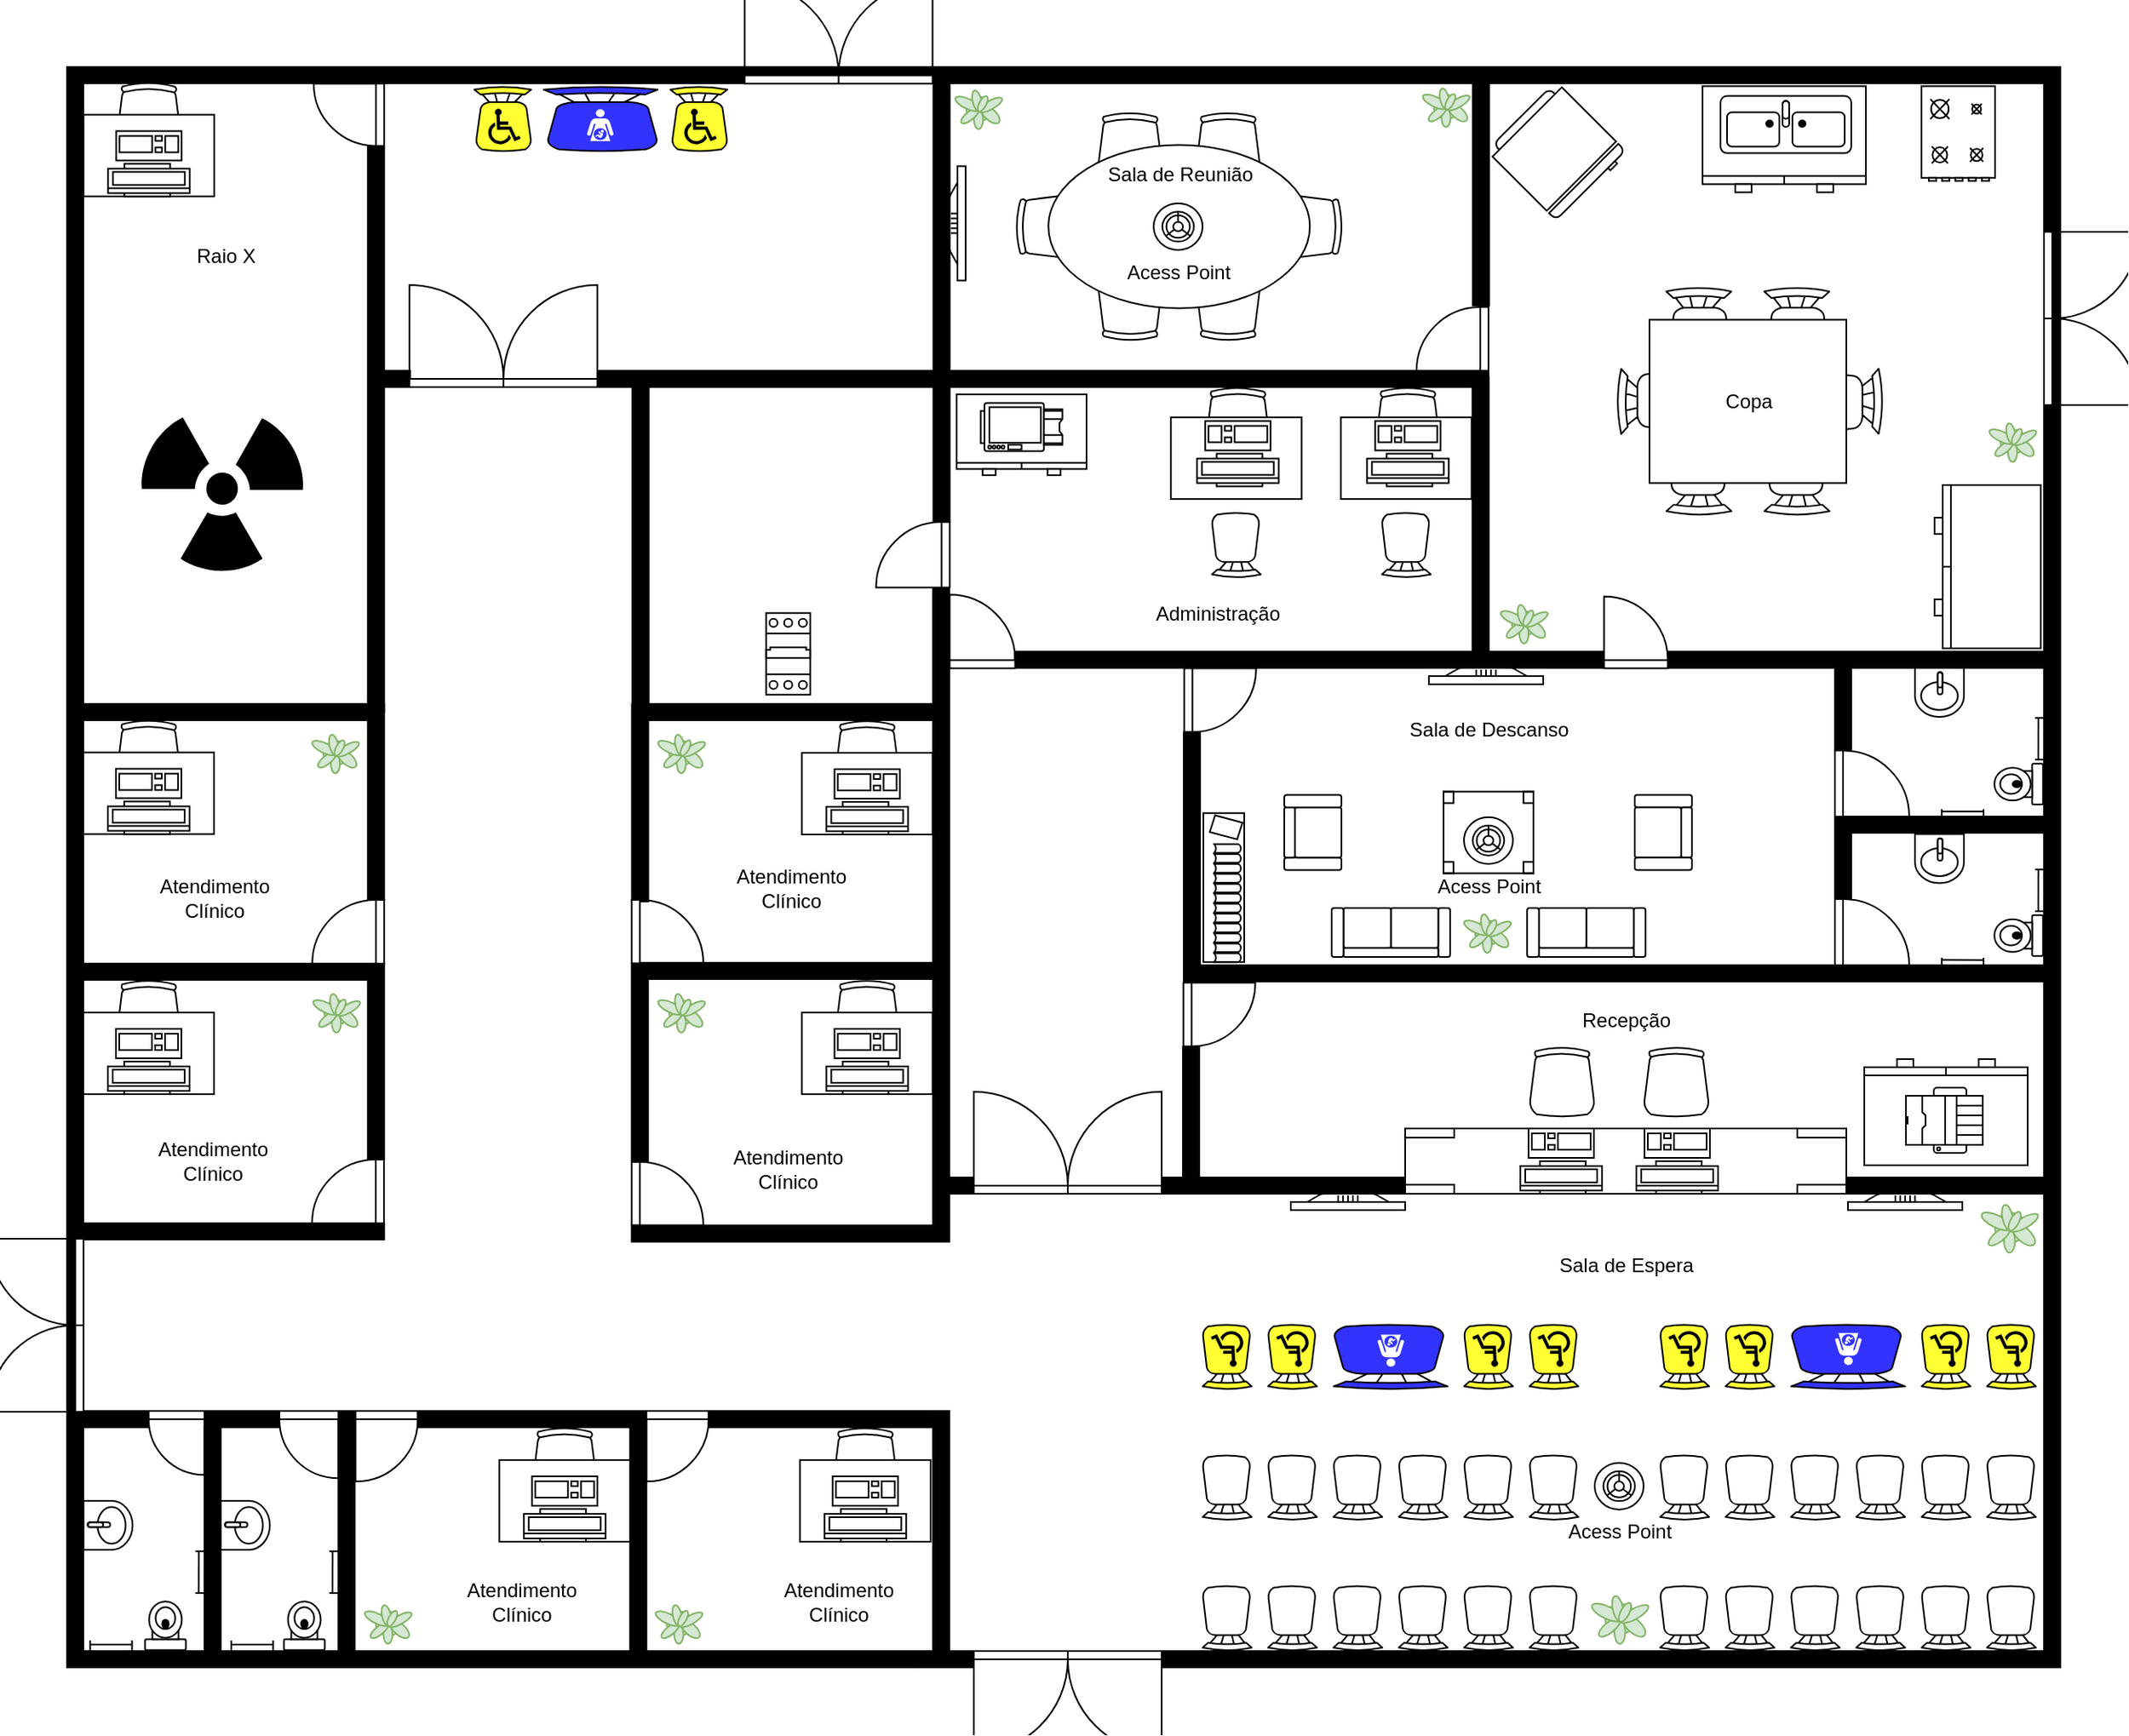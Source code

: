 <mxfile version="26.0.16">
  <diagram name="Página-1" id="THV_jR3SFHk6CQtBX6WG">
    <mxGraphModel dx="2300" dy="1775" grid="1" gridSize="10" guides="1" tooltips="1" connect="1" arrows="1" fold="1" page="0" pageScale="1" pageWidth="827" pageHeight="1169" background="none" math="0" shadow="0">
      <root>
        <mxCell id="0" />
        <mxCell id="1" parent="0" />
        <mxCell id="6sBdYNOKg4DvN8dYeQ6p-444" value="" style="verticalLabelPosition=bottom;html=1;verticalAlign=top;align=center;shape=mxgraph.floorplan.room;fillColor=strokeColor;rotation=-90;" parent="1" vertex="1">
          <mxGeometry x="-1535" y="-325" width="980" height="10" as="geometry" />
        </mxCell>
        <mxCell id="6sBdYNOKg4DvN8dYeQ6p-445" value="" style="verticalLabelPosition=bottom;html=1;verticalAlign=top;align=center;shape=mxgraph.floorplan.room;fillColor=strokeColor;rotation=90;" parent="1" vertex="1">
          <mxGeometry x="-777.5" y="-112.5" width="10" height="555" as="geometry" />
        </mxCell>
        <mxCell id="6sBdYNOKg4DvN8dYeQ6p-446" value="" style="verticalLabelPosition=bottom;html=1;verticalAlign=top;align=center;shape=mxgraph.floorplan.room;fillColor=strokeColor;rotation=90;" parent="1" vertex="1">
          <mxGeometry x="-445" y="-1415" width="10" height="1220" as="geometry" />
        </mxCell>
        <mxCell id="6sBdYNOKg4DvN8dYeQ6p-447" value="" style="verticalLabelPosition=bottom;html=1;verticalAlign=top;align=center;shape=mxgraph.floorplan.room;fillColor=strokeColor;rotation=-90;" parent="1" vertex="1">
          <mxGeometry x="-325" y="-325" width="980" height="10" as="geometry" />
        </mxCell>
        <mxCell id="6sBdYNOKg4DvN8dYeQ6p-448" value="" style="verticalLabelPosition=bottom;html=1;verticalAlign=top;align=center;shape=mxgraph.floorplan.doorUneven;dx=0.5;" parent="1" vertex="1">
          <mxGeometry x="-495" y="160" width="115" height="50" as="geometry" />
        </mxCell>
        <mxCell id="6sBdYNOKg4DvN8dYeQ6p-470" value="" style="verticalLabelPosition=bottom;html=1;verticalAlign=top;align=center;shape=mxgraph.floorplan.chair;strokeColor=default;fontFamily=Helvetica;fontSize=12;fontColor=default;fillColor=default;rotation=-180;" parent="1" vertex="1">
          <mxGeometry x="-355" y="120" width="30" height="40" as="geometry" />
        </mxCell>
        <mxCell id="6sBdYNOKg4DvN8dYeQ6p-471" value="" style="verticalLabelPosition=bottom;html=1;verticalAlign=top;align=center;shape=mxgraph.floorplan.chair;strokeColor=default;fontFamily=Helvetica;fontSize=12;fontColor=default;fillColor=default;rotation=-180;" parent="1" vertex="1">
          <mxGeometry x="-315" y="120" width="30" height="40" as="geometry" />
        </mxCell>
        <mxCell id="6sBdYNOKg4DvN8dYeQ6p-472" value="" style="verticalLabelPosition=bottom;html=1;verticalAlign=top;align=center;shape=mxgraph.floorplan.chair;strokeColor=default;fontFamily=Helvetica;fontSize=12;fontColor=default;fillColor=default;rotation=-180;" parent="1" vertex="1">
          <mxGeometry x="-275" y="120" width="30" height="40" as="geometry" />
        </mxCell>
        <mxCell id="6sBdYNOKg4DvN8dYeQ6p-473" value="" style="verticalLabelPosition=bottom;html=1;verticalAlign=top;align=center;shape=mxgraph.floorplan.chair;strokeColor=default;fontFamily=Helvetica;fontSize=12;fontColor=default;fillColor=default;rotation=-180;" parent="1" vertex="1">
          <mxGeometry x="-235" y="120" width="30" height="40" as="geometry" />
        </mxCell>
        <mxCell id="6sBdYNOKg4DvN8dYeQ6p-474" value="" style="verticalLabelPosition=bottom;html=1;verticalAlign=top;align=center;shape=mxgraph.floorplan.chair;strokeColor=default;fontFamily=Helvetica;fontSize=12;fontColor=default;fillColor=default;rotation=-180;" parent="1" vertex="1">
          <mxGeometry x="-195" y="120" width="30" height="40" as="geometry" />
        </mxCell>
        <mxCell id="6sBdYNOKg4DvN8dYeQ6p-475" value="" style="verticalLabelPosition=bottom;html=1;verticalAlign=top;align=center;shape=mxgraph.floorplan.chair;strokeColor=default;fontFamily=Helvetica;fontSize=12;fontColor=default;fillColor=default;rotation=-180;" parent="1" vertex="1">
          <mxGeometry x="-155" y="120" width="30" height="40" as="geometry" />
        </mxCell>
        <mxCell id="6sBdYNOKg4DvN8dYeQ6p-476" value="" style="verticalLabelPosition=bottom;html=1;verticalAlign=top;align=center;shape=mxgraph.floorplan.chair;strokeColor=default;fontFamily=Helvetica;fontSize=12;fontColor=default;fillColor=default;rotation=-180;" parent="1" vertex="1">
          <mxGeometry x="-355" y="40" width="30" height="40" as="geometry" />
        </mxCell>
        <mxCell id="6sBdYNOKg4DvN8dYeQ6p-477" value="" style="verticalLabelPosition=bottom;html=1;verticalAlign=top;align=center;shape=mxgraph.floorplan.chair;strokeColor=default;fontFamily=Helvetica;fontSize=12;fontColor=default;fillColor=default;rotation=-180;" parent="1" vertex="1">
          <mxGeometry x="-315" y="40" width="30" height="40" as="geometry" />
        </mxCell>
        <mxCell id="6sBdYNOKg4DvN8dYeQ6p-478" value="" style="verticalLabelPosition=bottom;html=1;verticalAlign=top;align=center;shape=mxgraph.floorplan.chair;strokeColor=default;fontFamily=Helvetica;fontSize=12;fontColor=default;fillColor=default;rotation=-180;" parent="1" vertex="1">
          <mxGeometry x="-275" y="40" width="30" height="40" as="geometry" />
        </mxCell>
        <mxCell id="6sBdYNOKg4DvN8dYeQ6p-479" value="" style="verticalLabelPosition=bottom;html=1;verticalAlign=top;align=center;shape=mxgraph.floorplan.chair;strokeColor=default;fontFamily=Helvetica;fontSize=12;fontColor=default;fillColor=default;rotation=-180;" parent="1" vertex="1">
          <mxGeometry x="-235" y="40" width="30" height="40" as="geometry" />
        </mxCell>
        <mxCell id="6sBdYNOKg4DvN8dYeQ6p-480" value="" style="verticalLabelPosition=bottom;html=1;verticalAlign=top;align=center;shape=mxgraph.floorplan.chair;strokeColor=default;fontFamily=Helvetica;fontSize=12;fontColor=default;fillColor=default;rotation=-180;" parent="1" vertex="1">
          <mxGeometry x="-195" y="40" width="30" height="40" as="geometry" />
        </mxCell>
        <mxCell id="6sBdYNOKg4DvN8dYeQ6p-481" value="" style="verticalLabelPosition=bottom;html=1;verticalAlign=top;align=center;shape=mxgraph.floorplan.chair;strokeColor=default;fontFamily=Helvetica;fontSize=12;fontColor=default;fillColor=default;rotation=-180;" parent="1" vertex="1">
          <mxGeometry x="-155" y="40" width="30" height="40" as="geometry" />
        </mxCell>
        <mxCell id="6sBdYNOKg4DvN8dYeQ6p-488" value="" style="verticalLabelPosition=bottom;html=1;verticalAlign=top;align=center;shape=mxgraph.floorplan.chair;strokeColor=default;fontFamily=Helvetica;fontSize=12;fontColor=default;fillColor=#FFFF33;rotation=-180;" parent="1" vertex="1">
          <mxGeometry x="-75" y="-40" width="30" height="40" as="geometry" />
        </mxCell>
        <mxCell id="6sBdYNOKg4DvN8dYeQ6p-489" value="" style="verticalLabelPosition=bottom;html=1;verticalAlign=top;align=center;shape=mxgraph.floorplan.chair;strokeColor=default;fontFamily=Helvetica;fontSize=12;fontColor=default;fillColor=#FFFF33;rotation=-180;" parent="1" vertex="1">
          <mxGeometry x="-35" y="-40" width="30" height="40" as="geometry" />
        </mxCell>
        <mxCell id="6sBdYNOKg4DvN8dYeQ6p-490" value="" style="verticalLabelPosition=bottom;html=1;verticalAlign=top;align=center;shape=mxgraph.floorplan.chair;strokeColor=default;fontFamily=Helvetica;fontSize=12;fontColor=default;fillColor=#3333FF;rotation=-180;" parent="1" vertex="1">
          <mxGeometry x="5" y="-40" width="70" height="40" as="geometry" />
        </mxCell>
        <mxCell id="6sBdYNOKg4DvN8dYeQ6p-492" value="" style="verticalLabelPosition=bottom;html=1;verticalAlign=top;align=center;shape=mxgraph.floorplan.chair;strokeColor=default;fontFamily=Helvetica;fontSize=12;fontColor=default;fillColor=#FFFF33;rotation=-180;" parent="1" vertex="1">
          <mxGeometry x="85" y="-40" width="30" height="40" as="geometry" />
        </mxCell>
        <mxCell id="6sBdYNOKg4DvN8dYeQ6p-493" value="" style="verticalLabelPosition=bottom;html=1;verticalAlign=top;align=center;shape=mxgraph.floorplan.chair;strokeColor=default;fontFamily=Helvetica;fontSize=12;fontColor=default;fillColor=#FFFF33;rotation=-180;" parent="1" vertex="1">
          <mxGeometry x="125" y="-40" width="30" height="40" as="geometry" />
        </mxCell>
        <mxCell id="6sBdYNOKg4DvN8dYeQ6p-494" value="" style="verticalLabelPosition=bottom;html=1;verticalAlign=top;align=center;shape=mxgraph.floorplan.chair;strokeColor=default;fontFamily=Helvetica;fontSize=12;fontColor=default;fillColor=default;rotation=-180;" parent="1" vertex="1">
          <mxGeometry x="-75" y="40" width="30" height="40" as="geometry" />
        </mxCell>
        <mxCell id="6sBdYNOKg4DvN8dYeQ6p-495" value="" style="verticalLabelPosition=bottom;html=1;verticalAlign=top;align=center;shape=mxgraph.floorplan.chair;strokeColor=default;fontFamily=Helvetica;fontSize=12;fontColor=default;fillColor=default;rotation=-180;" parent="1" vertex="1">
          <mxGeometry x="-35" y="40" width="30" height="40" as="geometry" />
        </mxCell>
        <mxCell id="6sBdYNOKg4DvN8dYeQ6p-496" value="" style="verticalLabelPosition=bottom;html=1;verticalAlign=top;align=center;shape=mxgraph.floorplan.chair;strokeColor=default;fontFamily=Helvetica;fontSize=12;fontColor=default;fillColor=default;rotation=-180;" parent="1" vertex="1">
          <mxGeometry x="5" y="40" width="30" height="40" as="geometry" />
        </mxCell>
        <mxCell id="6sBdYNOKg4DvN8dYeQ6p-497" value="" style="verticalLabelPosition=bottom;html=1;verticalAlign=top;align=center;shape=mxgraph.floorplan.chair;strokeColor=default;fontFamily=Helvetica;fontSize=12;fontColor=default;fillColor=default;rotation=-180;" parent="1" vertex="1">
          <mxGeometry x="45" y="40" width="30" height="40" as="geometry" />
        </mxCell>
        <mxCell id="6sBdYNOKg4DvN8dYeQ6p-498" value="" style="verticalLabelPosition=bottom;html=1;verticalAlign=top;align=center;shape=mxgraph.floorplan.chair;strokeColor=default;fontFamily=Helvetica;fontSize=12;fontColor=default;fillColor=default;rotation=-180;" parent="1" vertex="1">
          <mxGeometry x="85" y="40" width="30" height="40" as="geometry" />
        </mxCell>
        <mxCell id="6sBdYNOKg4DvN8dYeQ6p-499" value="" style="verticalLabelPosition=bottom;html=1;verticalAlign=top;align=center;shape=mxgraph.floorplan.chair;strokeColor=default;fontFamily=Helvetica;fontSize=12;fontColor=default;fillColor=default;rotation=-180;" parent="1" vertex="1">
          <mxGeometry x="125" y="40" width="30" height="40" as="geometry" />
        </mxCell>
        <mxCell id="6sBdYNOKg4DvN8dYeQ6p-500" value="" style="verticalLabelPosition=bottom;html=1;verticalAlign=top;align=center;shape=mxgraph.floorplan.chair;strokeColor=default;fontFamily=Helvetica;fontSize=12;fontColor=default;fillColor=default;rotation=-180;" parent="1" vertex="1">
          <mxGeometry x="-75" y="120" width="30" height="40" as="geometry" />
        </mxCell>
        <mxCell id="6sBdYNOKg4DvN8dYeQ6p-501" value="" style="verticalLabelPosition=bottom;html=1;verticalAlign=top;align=center;shape=mxgraph.floorplan.chair;strokeColor=default;fontFamily=Helvetica;fontSize=12;fontColor=default;fillColor=default;rotation=-180;" parent="1" vertex="1">
          <mxGeometry x="-35" y="120" width="30" height="40" as="geometry" />
        </mxCell>
        <mxCell id="6sBdYNOKg4DvN8dYeQ6p-502" value="" style="verticalLabelPosition=bottom;html=1;verticalAlign=top;align=center;shape=mxgraph.floorplan.chair;strokeColor=default;fontFamily=Helvetica;fontSize=12;fontColor=default;fillColor=default;rotation=-180;" parent="1" vertex="1">
          <mxGeometry x="5" y="120" width="30" height="40" as="geometry" />
        </mxCell>
        <mxCell id="6sBdYNOKg4DvN8dYeQ6p-503" value="" style="verticalLabelPosition=bottom;html=1;verticalAlign=top;align=center;shape=mxgraph.floorplan.chair;strokeColor=default;fontFamily=Helvetica;fontSize=12;fontColor=default;fillColor=default;rotation=-180;" parent="1" vertex="1">
          <mxGeometry x="45" y="120" width="30" height="40" as="geometry" />
        </mxCell>
        <mxCell id="6sBdYNOKg4DvN8dYeQ6p-504" value="" style="verticalLabelPosition=bottom;html=1;verticalAlign=top;align=center;shape=mxgraph.floorplan.chair;strokeColor=default;fontFamily=Helvetica;fontSize=12;fontColor=default;fillColor=default;rotation=-180;" parent="1" vertex="1">
          <mxGeometry x="85" y="120" width="30" height="40" as="geometry" />
        </mxCell>
        <mxCell id="6sBdYNOKg4DvN8dYeQ6p-505" value="" style="verticalLabelPosition=bottom;html=1;verticalAlign=top;align=center;shape=mxgraph.floorplan.chair;strokeColor=default;fontFamily=Helvetica;fontSize=12;fontColor=default;fillColor=default;rotation=-180;" parent="1" vertex="1">
          <mxGeometry x="125" y="120" width="30" height="40" as="geometry" />
        </mxCell>
        <mxCell id="6sBdYNOKg4DvN8dYeQ6p-507" value="" style="verticalLabelPosition=bottom;html=1;verticalAlign=top;align=center;shape=mxgraph.floorplan.table;strokeColor=default;fontFamily=Helvetica;fontSize=12;fontColor=default;fillColor=default;" parent="1" vertex="1">
          <mxGeometry x="-231" y="-160" width="270" height="40" as="geometry" />
        </mxCell>
        <mxCell id="6sBdYNOKg4DvN8dYeQ6p-508" value="" style="verticalLabelPosition=bottom;html=1;verticalAlign=top;align=center;shape=mxgraph.floorplan.workstation;strokeColor=default;fontFamily=Helvetica;fontSize=12;fontColor=default;fillColor=default;rotation=-180;" parent="1" vertex="1">
          <mxGeometry x="-160.5" y="-160" width="50" height="40" as="geometry" />
        </mxCell>
        <mxCell id="6sBdYNOKg4DvN8dYeQ6p-510" value="" style="verticalLabelPosition=bottom;html=1;verticalAlign=top;align=center;shape=mxgraph.floorplan.workstation;strokeColor=default;fontFamily=Helvetica;fontSize=12;fontColor=default;fillColor=default;rotation=-180;" parent="1" vertex="1">
          <mxGeometry x="-89.5" y="-160" width="50" height="40" as="geometry" />
        </mxCell>
        <mxCell id="6sBdYNOKg4DvN8dYeQ6p-512" value="" style="verticalLabelPosition=bottom;html=1;verticalAlign=top;align=center;shape=mxgraph.floorplan.office_chair;strokeColor=default;fontFamily=Helvetica;fontSize=12;fontColor=default;fillColor=default;" parent="1" vertex="1">
          <mxGeometry x="-155" y="-210" width="40" height="43" as="geometry" />
        </mxCell>
        <mxCell id="6sBdYNOKg4DvN8dYeQ6p-513" value="" style="verticalLabelPosition=bottom;html=1;verticalAlign=top;align=center;shape=mxgraph.floorplan.office_chair;strokeColor=default;fontFamily=Helvetica;fontSize=12;fontColor=default;fillColor=default;" parent="1" vertex="1">
          <mxGeometry x="-85" y="-210" width="40" height="43" as="geometry" />
        </mxCell>
        <mxCell id="6sBdYNOKg4DvN8dYeQ6p-515" value="" style="verticalLabelPosition=bottom;html=1;verticalAlign=top;align=center;shape=mxgraph.floorplan.wall;fillColor=strokeColor;strokeColor=default;fontFamily=Helvetica;fontSize=12;fontColor=default;" parent="1" vertex="1">
          <mxGeometry x="40" y="-130" width="120" height="10" as="geometry" />
        </mxCell>
        <mxCell id="6sBdYNOKg4DvN8dYeQ6p-516" value="" style="verticalLabelPosition=bottom;html=1;verticalAlign=top;align=center;shape=mxgraph.floorplan.wall;fillColor=strokeColor;strokeColor=default;fontFamily=Helvetica;fontSize=12;fontColor=default;" parent="1" vertex="1">
          <mxGeometry x="-380" y="-130" width="149" height="10" as="geometry" />
        </mxCell>
        <mxCell id="6sBdYNOKg4DvN8dYeQ6p-517" value="" style="verticalLabelPosition=bottom;html=1;verticalAlign=top;align=center;shape=mxgraph.floorplan.wall;fillColor=strokeColor;direction=south;strokeColor=default;fontFamily=Helvetica;fontSize=12;fontColor=default;" parent="1" vertex="1">
          <mxGeometry x="-366.5" y="-210" width="9" height="80" as="geometry" />
        </mxCell>
        <mxCell id="6sBdYNOKg4DvN8dYeQ6p-521" value="" style="verticalLabelPosition=bottom;html=1;verticalAlign=top;align=center;shape=mxgraph.floorplan.doorRight;aspect=fixed;strokeColor=default;fontFamily=Helvetica;fontSize=12;fontColor=default;fillColor=default;rotation=-90;" parent="1" vertex="1">
          <mxGeometry x="-365.5" y="-250.5" width="39" height="41.44" as="geometry" />
        </mxCell>
        <mxCell id="6sBdYNOKg4DvN8dYeQ6p-522" value="" style="verticalLabelPosition=bottom;html=1;verticalAlign=top;align=center;shape=mxgraph.floorplan.dresser;strokeColor=default;fontFamily=Helvetica;fontSize=12;fontColor=default;fillColor=default;rotation=-180;" parent="1" vertex="1">
          <mxGeometry x="50" y="-202.5" width="100" height="65" as="geometry" />
        </mxCell>
        <mxCell id="6sBdYNOKg4DvN8dYeQ6p-524" value="" style="verticalLabelPosition=bottom;html=1;verticalAlign=top;align=center;shape=mxgraph.floorplan.printer;strokeColor=default;fontFamily=Helvetica;fontSize=12;fontColor=default;fillColor=default;rotation=90;" parent="1" vertex="1">
          <mxGeometry x="79" y="-188.5" width="40" height="47" as="geometry" />
        </mxCell>
        <mxCell id="6sBdYNOKg4DvN8dYeQ6p-525" value="" style="verticalLabelPosition=bottom;html=1;verticalAlign=top;align=center;shape=mxgraph.floorplan.plant;strokeColor=#82b366;fontFamily=Helvetica;fontSize=12;fillColor=#d5e8d4;" parent="1" vertex="1">
          <mxGeometry x="123" y="-115" width="30" height="31" as="geometry" />
        </mxCell>
        <mxCell id="6sBdYNOKg4DvN8dYeQ6p-526" value="" style="verticalLabelPosition=bottom;html=1;verticalAlign=top;align=center;shape=mxgraph.floorplan.plant;strokeColor=#82b366;fontFamily=Helvetica;fontSize=12;fillColor=#d5e8d4;" parent="1" vertex="1">
          <mxGeometry x="-115.5" y="124.5" width="30" height="31" as="geometry" />
        </mxCell>
        <mxCell id="6sBdYNOKg4DvN8dYeQ6p-527" value="" style="verticalLabelPosition=bottom;html=1;verticalAlign=top;align=center;shape=mxgraph.floorplan.couch;strokeColor=default;fontFamily=Helvetica;fontSize=12;fontColor=default;fillColor=default;rotation=90;direction=south;" parent="1" vertex="1">
          <mxGeometry x="-135.13" y="-316.25" width="30" height="72.5" as="geometry" />
        </mxCell>
        <mxCell id="6sBdYNOKg4DvN8dYeQ6p-528" value="" style="verticalLabelPosition=bottom;html=1;verticalAlign=top;align=center;shape=mxgraph.floorplan.couch;strokeColor=default;fontFamily=Helvetica;fontSize=12;fontColor=default;fillColor=default;rotation=-180;" parent="1" vertex="1">
          <mxGeometry x="-276" y="-295" width="72.5" height="30" as="geometry" />
        </mxCell>
        <mxCell id="6sBdYNOKg4DvN8dYeQ6p-529" value="" style="verticalLabelPosition=bottom;html=1;verticalAlign=top;align=center;shape=mxgraph.floorplan.plant;strokeColor=#82b366;fontFamily=Helvetica;fontSize=12;fillColor=#d5e8d4;" parent="1" vertex="1">
          <mxGeometry x="-194" y="-292.5" width="25" height="25" as="geometry" />
        </mxCell>
        <mxCell id="6sBdYNOKg4DvN8dYeQ6p-530" value="" style="verticalLabelPosition=bottom;html=1;verticalAlign=top;align=center;shape=mxgraph.floorplan.table;strokeColor=default;fontFamily=Helvetica;fontSize=12;fontColor=default;fillColor=default;" parent="1" vertex="1">
          <mxGeometry x="-207.5" y="-366.25" width="55" height="50" as="geometry" />
        </mxCell>
        <mxCell id="6sBdYNOKg4DvN8dYeQ6p-543" value="" style="verticalLabelPosition=bottom;html=1;verticalAlign=top;align=center;shape=mxgraph.floorplan.wall;fillColor=strokeColor;strokeColor=default;fontFamily=Helvetica;fontSize=12;fontColor=default;perimeterSpacing=0;" parent="1" vertex="1">
          <mxGeometry x="-366.5" y="-260" width="526.5" height="10" as="geometry" />
        </mxCell>
        <mxCell id="MSX6HTeKCzLweOMTaPtv-2" value="" style="verticalLabelPosition=bottom;html=1;verticalAlign=top;align=center;shape=mxgraph.floorplan.chair;strokeColor=default;fontFamily=Helvetica;fontSize=12;fontColor=default;fillColor=#3333FF;rotation=-180;" parent="1" vertex="1">
          <mxGeometry x="-275" y="-40" width="70" height="40" as="geometry" />
        </mxCell>
        <mxCell id="MSX6HTeKCzLweOMTaPtv-3" value="" style="verticalLabelPosition=bottom;html=1;verticalAlign=top;align=center;shape=mxgraph.floorplan.chair;strokeColor=default;fontFamily=Helvetica;fontSize=12;fontColor=default;fillColor=#FFFF33;rotation=-180;" parent="1" vertex="1">
          <mxGeometry x="-155" y="-40" width="30" height="40" as="geometry" />
        </mxCell>
        <mxCell id="MSX6HTeKCzLweOMTaPtv-4" value="" style="verticalLabelPosition=bottom;html=1;verticalAlign=top;align=center;shape=mxgraph.floorplan.bookcase;rotation=-90;direction=east;" parent="1" vertex="1">
          <mxGeometry x="-387.625" y="-319.995" width="91.25" height="25" as="geometry" />
        </mxCell>
        <mxCell id="MSX6HTeKCzLweOMTaPtv-19" value="" style="verticalLabelPosition=bottom;html=1;verticalAlign=top;align=center;shape=mxgraph.floorplan.doorUneven;dx=0.5;direction=west;" parent="1" vertex="1">
          <mxGeometry x="-495" y="-170" width="115" height="50" as="geometry" />
        </mxCell>
        <mxCell id="MSX6HTeKCzLweOMTaPtv-20" value="" style="verticalLabelPosition=bottom;html=1;verticalAlign=top;align=center;shape=mxgraph.floorplan.wall;fillColor=strokeColor;strokeColor=default;fontFamily=Helvetica;fontSize=12;fontColor=default;" parent="1" vertex="1">
          <mxGeometry x="-520" y="-130" width="25" height="10" as="geometry" />
        </mxCell>
        <mxCell id="MSX6HTeKCzLweOMTaPtv-21" value="" style="verticalLabelPosition=bottom;html=1;verticalAlign=top;align=center;shape=mxgraph.floorplan.wall;fillColor=strokeColor;strokeColor=default;fontFamily=Helvetica;fontSize=12;fontColor=default;direction=south;" parent="1" vertex="1">
          <mxGeometry x="-520" y="-491" width="10" height="380" as="geometry" />
        </mxCell>
        <mxCell id="MSX6HTeKCzLweOMTaPtv-22" value="" style="verticalLabelPosition=bottom;html=1;verticalAlign=top;align=center;shape=mxgraph.floorplan.wall;fillColor=strokeColor;strokeColor=default;fontFamily=Helvetica;fontSize=12;fontColor=default;direction=south;" parent="1" vertex="1">
          <mxGeometry x="-704.25" y="-420" width="10" height="121" as="geometry" />
        </mxCell>
        <mxCell id="MSX6HTeKCzLweOMTaPtv-24" value="" style="verticalLabelPosition=bottom;html=1;verticalAlign=top;align=center;shape=mxgraph.floorplan.chair;strokeColor=default;fontFamily=Helvetica;fontSize=12;fontColor=default;fillColor=#FFFF33;rotation=-180;" parent="1" vertex="1">
          <mxGeometry x="-195" y="-40" width="30" height="40" as="geometry" />
        </mxCell>
        <mxCell id="MSX6HTeKCzLweOMTaPtv-25" value="" style="verticalLabelPosition=bottom;html=1;verticalAlign=top;align=center;shape=mxgraph.floorplan.room;fillColor=strokeColor;rotation=90;" parent="1" vertex="1">
          <mxGeometry x="-112.64" y="-107.38" width="10" height="544.74" as="geometry" />
        </mxCell>
        <mxCell id="MSX6HTeKCzLweOMTaPtv-31" value="" style="verticalLabelPosition=bottom;html=1;verticalAlign=top;align=center;shape=mxgraph.floorplan.wall;fillColor=strokeColor;direction=south;" parent="1" vertex="1">
          <mxGeometry x="-520" y="-241" width="10" height="150" as="geometry" />
        </mxCell>
        <mxCell id="MSX6HTeKCzLweOMTaPtv-35" value="" style="verticalLabelPosition=bottom;html=1;verticalAlign=top;align=center;shape=mxgraph.floorplan.wall;fillColor=strokeColor;direction=south;" parent="1" vertex="1">
          <mxGeometry x="-705.37" y="13.01" width="10" height="149" as="geometry" />
        </mxCell>
        <mxCell id="MSX6HTeKCzLweOMTaPtv-38" value="" style="verticalLabelPosition=bottom;html=1;verticalAlign=top;align=center;shape=mxgraph.floorplan.wall;fillColor=strokeColor;direction=south;" parent="1" vertex="1">
          <mxGeometry x="-865.87" y="-420" width="10" height="120" as="geometry" />
        </mxCell>
        <mxCell id="MSX6HTeKCzLweOMTaPtv-42" value="" style="verticalLabelPosition=bottom;html=1;verticalAlign=top;align=center;shape=mxgraph.floorplan.wall;fillColor=strokeColor;" parent="1" vertex="1">
          <mxGeometry x="-1049.87" y="160.01" width="520" height="10" as="geometry" />
        </mxCell>
        <mxCell id="MSX6HTeKCzLweOMTaPtv-44" value="" style="verticalLabelPosition=bottom;html=1;verticalAlign=top;align=center;shape=mxgraph.floorplan.flat_tv;" parent="1" vertex="1">
          <mxGeometry x="-301" y="-120" width="70" height="10" as="geometry" />
        </mxCell>
        <mxCell id="MSX6HTeKCzLweOMTaPtv-45" value="" style="verticalLabelPosition=bottom;html=1;verticalAlign=top;align=center;shape=mxgraph.floorplan.flat_tv;" parent="1" vertex="1">
          <mxGeometry x="40" y="-120" width="70" height="10" as="geometry" />
        </mxCell>
        <mxCell id="MSX6HTeKCzLweOMTaPtv-46" value="" style="verticalLabelPosition=bottom;html=1;verticalAlign=top;align=center;shape=mxgraph.floorplan.sofa;direction=north;" parent="1" vertex="1">
          <mxGeometry x="-305" y="-364.25" width="35" height="46" as="geometry" />
        </mxCell>
        <mxCell id="MSX6HTeKCzLweOMTaPtv-55" value="" style="verticalLabelPosition=bottom;html=1;verticalAlign=top;align=center;shape=mxgraph.floorplan.wall;fillColor=strokeColor;strokeColor=default;fontFamily=Helvetica;fontSize=12;fontColor=default;direction=south;" parent="1" vertex="1">
          <mxGeometry x="32" y="-445" width="10" height="53" as="geometry" />
        </mxCell>
        <mxCell id="MSX6HTeKCzLweOMTaPtv-58" value="" style="verticalLabelPosition=bottom;html=1;verticalAlign=top;align=center;shape=mxgraph.floorplan.toilet;strokeColor=default;fontFamily=Helvetica;fontSize=12;fontColor=default;fillColor=default;rotation=-90;direction=west;" parent="1" vertex="1">
          <mxGeometry x="132" y="-293" width="25" height="29.75" as="geometry" />
        </mxCell>
        <mxCell id="MSX6HTeKCzLweOMTaPtv-59" value="" style="verticalLabelPosition=bottom;html=1;verticalAlign=top;align=center;shape=mxgraph.floorplan.sink_1;direction=east;" parent="1" vertex="1">
          <mxGeometry x="81" y="-340.25" width="30" height="30" as="geometry" />
        </mxCell>
        <mxCell id="MSX6HTeKCzLweOMTaPtv-60" value="" style="verticalLabelPosition=bottom;html=1;verticalAlign=top;align=center;shape=mxgraph.floorplan.doorLeft;aspect=fixed;direction=north;" parent="1" vertex="1">
          <mxGeometry x="32" y="-300.48" width="43" height="40.48" as="geometry" />
        </mxCell>
        <mxCell id="MSX6HTeKCzLweOMTaPtv-61" value="" style="verticalLabelPosition=bottom;html=1;verticalAlign=top;align=center;shape=mxgraph.floorplan.wallCorner;fillColor=strokeColor;" parent="1" vertex="1">
          <mxGeometry x="32" y="-351" width="128" height="50" as="geometry" />
        </mxCell>
        <mxCell id="MSX6HTeKCzLweOMTaPtv-66" value="" style="verticalLabelPosition=bottom;html=1;verticalAlign=top;align=center;shape=mxgraph.floorplan.doorLeft;aspect=fixed;direction=north;" parent="1" vertex="1">
          <mxGeometry x="32" y="-391.42" width="43" height="40.48" as="geometry" />
        </mxCell>
        <mxCell id="MSX6HTeKCzLweOMTaPtv-67" value="" style="verticalLabelPosition=bottom;html=1;verticalAlign=top;align=center;shape=mxgraph.floorplan.toilet;strokeColor=default;fontFamily=Helvetica;fontSize=12;fontColor=default;fillColor=default;rotation=-90;direction=west;" parent="1" vertex="1">
          <mxGeometry x="132" y="-385.75" width="25" height="29.75" as="geometry" />
        </mxCell>
        <mxCell id="MSX6HTeKCzLweOMTaPtv-68" value="" style="verticalLabelPosition=bottom;html=1;verticalAlign=top;align=center;shape=mxgraph.floorplan.sink_1;direction=east;" parent="1" vertex="1">
          <mxGeometry x="81" y="-442" width="30" height="30" as="geometry" />
        </mxCell>
        <mxCell id="MSX6HTeKCzLweOMTaPtv-69" value="" style="verticalLabelPosition=bottom;html=1;verticalAlign=top;align=center;shape=mxgraph.floorplan.flat_tv;" parent="1" vertex="1">
          <mxGeometry x="-216.5" y="-442" width="70" height="10" as="geometry" />
        </mxCell>
        <mxCell id="MSX6HTeKCzLweOMTaPtv-75" value="" style="verticalLabelPosition=bottom;html=1;verticalAlign=top;align=center;shape=mxgraph.floorplan.doorLeft;aspect=fixed;direction=north;" parent="1" vertex="1">
          <mxGeometry x="-704.37" y="-299.99" width="41.23" height="38.82" as="geometry" />
        </mxCell>
        <mxCell id="MSX6HTeKCzLweOMTaPtv-76" value="" style="verticalLabelPosition=bottom;html=1;verticalAlign=top;align=center;shape=mxgraph.floorplan.doorLeft;aspect=fixed;direction=east;" parent="1" vertex="1">
          <mxGeometry x="-873.365" y="13.005" width="38.13" height="40.5" as="geometry" />
        </mxCell>
        <mxCell id="MSX6HTeKCzLweOMTaPtv-77" value="" style="verticalLabelPosition=bottom;html=1;verticalAlign=top;align=center;shape=mxgraph.floorplan.doorLeft;aspect=fixed;direction=east;" parent="1" vertex="1">
          <mxGeometry x="-695.375" y="13.005" width="38.13" height="40.5" as="geometry" />
        </mxCell>
        <mxCell id="MSX6HTeKCzLweOMTaPtv-78" value="" style="verticalLabelPosition=bottom;html=1;verticalAlign=top;align=center;shape=mxgraph.floorplan.doorRight;aspect=fixed;rotation=-180;direction=north;" parent="1" vertex="1">
          <mxGeometry x="-897.435" y="-141.005" width="41.43" height="39" as="geometry" />
        </mxCell>
        <mxCell id="MSX6HTeKCzLweOMTaPtv-79" value="" style="verticalLabelPosition=bottom;html=1;verticalAlign=top;align=center;shape=mxgraph.floorplan.doorRight;aspect=fixed;rotation=-180;direction=north;" parent="1" vertex="1">
          <mxGeometry x="-897.305" y="-299.985" width="41.43" height="39" as="geometry" />
        </mxCell>
        <mxCell id="MSX6HTeKCzLweOMTaPtv-81" value="" style="verticalLabelPosition=bottom;html=1;verticalAlign=top;align=center;shape=mxgraph.floorplan.wall;fillColor=strokeColor;" parent="1" vertex="1">
          <mxGeometry x="-1040" y="-102.01" width="184.13" height="10" as="geometry" />
        </mxCell>
        <mxCell id="MSX6HTeKCzLweOMTaPtv-82" value="" style="verticalLabelPosition=bottom;html=1;verticalAlign=top;align=center;shape=mxgraph.floorplan.wall;fillColor=strokeColor;" parent="1" vertex="1">
          <mxGeometry x="-700" y="-420" width="182.25" height="10" as="geometry" />
        </mxCell>
        <mxCell id="MSX6HTeKCzLweOMTaPtv-83" value="" style="verticalLabelPosition=bottom;html=1;verticalAlign=top;align=center;shape=mxgraph.floorplan.wall;fillColor=strokeColor;" parent="1" vertex="1">
          <mxGeometry x="-1040" y="-261" width="180" height="10" as="geometry" />
        </mxCell>
        <mxCell id="MSX6HTeKCzLweOMTaPtv-84" value="" style="verticalLabelPosition=bottom;html=1;verticalAlign=top;align=center;shape=mxgraph.floorplan.wall;fillColor=strokeColor;" parent="1" vertex="1">
          <mxGeometry x="-835.23" y="13.0" width="134" height="10" as="geometry" />
        </mxCell>
        <mxCell id="MSX6HTeKCzLweOMTaPtv-86" value="" style="verticalLabelPosition=bottom;html=1;verticalAlign=top;align=center;shape=mxgraph.floorplan.wall;fillColor=strokeColor;" parent="1" vertex="1">
          <mxGeometry x="-657.25" y="13.01" width="137.25" height="10" as="geometry" />
        </mxCell>
        <mxCell id="MSX6HTeKCzLweOMTaPtv-96" value="" style="verticalLabelPosition=bottom;html=1;verticalAlign=top;align=center;shape=mxgraph.floorplan.office_chair;shadow=0;" parent="1" vertex="1">
          <mxGeometry x="-1020" y="-251" width="40" height="43" as="geometry" />
        </mxCell>
        <mxCell id="MSX6HTeKCzLweOMTaPtv-97" value="" style="shape=rect;shadow=0;html=1;" parent="1" vertex="1">
          <mxGeometry x="-1040" y="-231" width="80" height="50" as="geometry" />
        </mxCell>
        <mxCell id="MSX6HTeKCzLweOMTaPtv-98" value="" style="verticalLabelPosition=bottom;html=1;verticalAlign=top;align=center;shape=mxgraph.floorplan.workstation;shadow=0;flipV=1;" parent="1" vertex="1">
          <mxGeometry x="-1025" y="-221" width="50" height="40" as="geometry" />
        </mxCell>
        <mxCell id="MSX6HTeKCzLweOMTaPtv-99" value="" style="verticalLabelPosition=bottom;html=1;verticalAlign=top;align=center;shape=mxgraph.floorplan.office_chair;shadow=0;" parent="1" vertex="1">
          <mxGeometry x="-1020" y="-410.25" width="40" height="43" as="geometry" />
        </mxCell>
        <mxCell id="MSX6HTeKCzLweOMTaPtv-100" value="" style="shape=rect;shadow=0;html=1;" parent="1" vertex="1">
          <mxGeometry x="-1040" y="-390.25" width="80" height="50" as="geometry" />
        </mxCell>
        <mxCell id="MSX6HTeKCzLweOMTaPtv-101" value="" style="verticalLabelPosition=bottom;html=1;verticalAlign=top;align=center;shape=mxgraph.floorplan.workstation;shadow=0;flipV=1;" parent="1" vertex="1">
          <mxGeometry x="-1025" y="-380.25" width="50" height="40" as="geometry" />
        </mxCell>
        <mxCell id="MSX6HTeKCzLweOMTaPtv-102" value="" style="verticalLabelPosition=bottom;html=1;verticalAlign=top;align=center;shape=mxgraph.floorplan.office_chair;shadow=0;" parent="1" vertex="1">
          <mxGeometry x="-580.25" y="-251" width="40" height="43" as="geometry" />
        </mxCell>
        <mxCell id="MSX6HTeKCzLweOMTaPtv-103" value="" style="shape=rect;shadow=0;html=1;" parent="1" vertex="1">
          <mxGeometry x="-600.25" y="-231" width="80" height="50" as="geometry" />
        </mxCell>
        <mxCell id="MSX6HTeKCzLweOMTaPtv-104" value="" style="verticalLabelPosition=bottom;html=1;verticalAlign=top;align=center;shape=mxgraph.floorplan.workstation;shadow=0;flipV=1;" parent="1" vertex="1">
          <mxGeometry x="-585.25" y="-221" width="50" height="40" as="geometry" />
        </mxCell>
        <mxCell id="MSX6HTeKCzLweOMTaPtv-108" value="" style="verticalLabelPosition=bottom;html=1;verticalAlign=top;align=center;shape=mxgraph.floorplan.office_chair;shadow=0;" parent="1" vertex="1">
          <mxGeometry x="-580.25" y="-410" width="40" height="43" as="geometry" />
        </mxCell>
        <mxCell id="MSX6HTeKCzLweOMTaPtv-109" value="" style="shape=rect;shadow=0;html=1;" parent="1" vertex="1">
          <mxGeometry x="-600.25" y="-390" width="80" height="50" as="geometry" />
        </mxCell>
        <mxCell id="MSX6HTeKCzLweOMTaPtv-110" value="" style="verticalLabelPosition=bottom;html=1;verticalAlign=top;align=center;shape=mxgraph.floorplan.workstation;shadow=0;flipV=1;" parent="1" vertex="1">
          <mxGeometry x="-585.25" y="-380" width="50" height="40" as="geometry" />
        </mxCell>
        <mxCell id="MSX6HTeKCzLweOMTaPtv-111" value="" style="verticalLabelPosition=bottom;html=1;verticalAlign=top;align=center;shape=mxgraph.floorplan.office_chair;shadow=0;" parent="1" vertex="1">
          <mxGeometry x="-765.37" y="23.01" width="40" height="43" as="geometry" />
        </mxCell>
        <mxCell id="MSX6HTeKCzLweOMTaPtv-112" value="" style="shape=rect;shadow=0;html=1;" parent="1" vertex="1">
          <mxGeometry x="-785.37" y="43.01" width="80" height="50" as="geometry" />
        </mxCell>
        <mxCell id="MSX6HTeKCzLweOMTaPtv-113" value="" style="verticalLabelPosition=bottom;html=1;verticalAlign=top;align=center;shape=mxgraph.floorplan.workstation;shadow=0;flipV=1;" parent="1" vertex="1">
          <mxGeometry x="-770.37" y="53.01" width="50" height="40" as="geometry" />
        </mxCell>
        <mxCell id="MSX6HTeKCzLweOMTaPtv-114" value="" style="verticalLabelPosition=bottom;html=1;verticalAlign=top;align=center;shape=mxgraph.floorplan.office_chair;shadow=0;" parent="1" vertex="1">
          <mxGeometry x="-581.37" y="23.01" width="40" height="43" as="geometry" />
        </mxCell>
        <mxCell id="MSX6HTeKCzLweOMTaPtv-115" value="" style="shape=rect;shadow=0;html=1;" parent="1" vertex="1">
          <mxGeometry x="-601.37" y="43.01" width="80" height="50" as="geometry" />
        </mxCell>
        <mxCell id="MSX6HTeKCzLweOMTaPtv-116" value="" style="verticalLabelPosition=bottom;html=1;verticalAlign=top;align=center;shape=mxgraph.floorplan.workstation;shadow=0;flipV=1;" parent="1" vertex="1">
          <mxGeometry x="-586.37" y="53.01" width="50" height="40" as="geometry" />
        </mxCell>
        <mxCell id="MSX6HTeKCzLweOMTaPtv-154" value="" style="verticalLabelPosition=bottom;html=1;verticalAlign=top;align=center;shape=mxgraph.floorplan.wall;fillColor=strokeColor;strokeColor=default;fontFamily=Helvetica;fontSize=12;fontColor=default;direction=south;" parent="1" vertex="1">
          <mxGeometry x="-520" y="13" width="10" height="150.01" as="geometry" />
        </mxCell>
        <mxCell id="MSX6HTeKCzLweOMTaPtv-155" value="" style="verticalLabelPosition=bottom;html=1;verticalAlign=top;align=center;shape=mxgraph.floorplan.wall;fillColor=strokeColor;direction=west;strokeColor=default;fontFamily=Helvetica;fontSize=12;fontColor=default;" parent="1" vertex="1">
          <mxGeometry x="-699" y="-261.5" width="180.75" height="10" as="geometry" />
        </mxCell>
        <mxCell id="MSX6HTeKCzLweOMTaPtv-156" value="" style="verticalLabelPosition=bottom;html=1;verticalAlign=top;align=center;shape=mxgraph.floorplan.wall;fillColor=strokeColor;direction=south;" parent="1" vertex="1">
          <mxGeometry x="-865.87" y="-261" width="10" height="120" as="geometry" />
        </mxCell>
        <mxCell id="MSX6HTeKCzLweOMTaPtv-157" value="" style="verticalLabelPosition=bottom;html=1;verticalAlign=top;align=center;shape=mxgraph.floorplan.wall;fillColor=strokeColor;direction=south;" parent="1" vertex="1">
          <mxGeometry x="-704.37" y="-261" width="10" height="121" as="geometry" />
        </mxCell>
        <mxCell id="MSX6HTeKCzLweOMTaPtv-166" value="" style="verticalLabelPosition=bottom;html=1;verticalAlign=top;align=center;shape=mxgraph.floorplan.wall;fillColor=strokeColor;" parent="1" vertex="1">
          <mxGeometry x="-1040" y="-419.38" width="174.13" height="8.76" as="geometry" />
        </mxCell>
        <mxCell id="MSX6HTeKCzLweOMTaPtv-167" value="" style="verticalLabelPosition=bottom;html=1;verticalAlign=top;align=center;shape=mxgraph.floorplan.wall;fillColor=strokeColor;direction=south;strokeColor=default;fontFamily=Helvetica;fontSize=12;fontColor=default;" parent="1" vertex="1">
          <mxGeometry x="-883.87" y="13.01" width="10" height="152.99" as="geometry" />
        </mxCell>
        <mxCell id="MSX6HTeKCzLweOMTaPtv-168" value="" style="verticalLabelPosition=bottom;html=1;verticalAlign=top;align=center;shape=mxgraph.floorplan.wall;fillColor=strokeColor;strokeColor=default;fontFamily=Helvetica;fontSize=12;fontColor=default;" parent="1" vertex="1">
          <mxGeometry x="-965.62" y="13" width="45.62" height="10" as="geometry" />
        </mxCell>
        <mxCell id="MSX6HTeKCzLweOMTaPtv-169" value="" style="verticalLabelPosition=bottom;html=1;verticalAlign=top;align=center;shape=mxgraph.floorplan.wall;fillColor=strokeColor;direction=south;strokeColor=default;fontFamily=Helvetica;fontSize=12;fontColor=default;" parent="1" vertex="1">
          <mxGeometry x="-965.87" y="23" width="10" height="137.01" as="geometry" />
        </mxCell>
        <mxCell id="MSX6HTeKCzLweOMTaPtv-170" value="" style="verticalLabelPosition=bottom;html=1;verticalAlign=top;align=center;shape=mxgraph.floorplan.doorRight;aspect=fixed;strokeColor=default;fontFamily=Helvetica;fontSize=12;fontColor=default;fillColor=default;" parent="1" vertex="1">
          <mxGeometry x="-920" y="13.01" width="36.14" height="38.4" as="geometry" />
        </mxCell>
        <mxCell id="MSX6HTeKCzLweOMTaPtv-171" value="" style="verticalLabelPosition=bottom;html=1;verticalAlign=top;align=center;shape=mxgraph.floorplan.toilet;strokeColor=default;fontFamily=Helvetica;fontSize=12;fontColor=default;fillColor=default;rotation=-90;direction=north;" parent="1" vertex="1">
          <mxGeometry x="-919.615" y="132.005" width="29.75" height="25" as="geometry" />
        </mxCell>
        <mxCell id="MSX6HTeKCzLweOMTaPtv-172" value="" style="verticalLabelPosition=bottom;html=1;verticalAlign=top;align=center;shape=mxgraph.floorplan.sink_1;direction=north;" parent="1" vertex="1">
          <mxGeometry x="-955.86" y="68.01" width="30" height="30" as="geometry" />
        </mxCell>
        <mxCell id="MSX6HTeKCzLweOMTaPtv-174" value="" style="verticalLabelPosition=bottom;html=1;verticalAlign=top;align=center;shape=mxgraph.floorplan.wall;fillColor=strokeColor;strokeColor=default;fontFamily=Helvetica;fontSize=12;fontColor=default;" parent="1" vertex="1">
          <mxGeometry x="-1050" y="13" width="50" height="10" as="geometry" />
        </mxCell>
        <mxCell id="MSX6HTeKCzLweOMTaPtv-176" value="" style="verticalLabelPosition=bottom;html=1;verticalAlign=top;align=center;shape=mxgraph.floorplan.doorRight;aspect=fixed;strokeColor=default;fontFamily=Helvetica;fontSize=12;fontColor=default;fillColor=default;" parent="1" vertex="1">
          <mxGeometry x="-1000" y="13" width="34.13" height="36.26" as="geometry" />
        </mxCell>
        <mxCell id="MSX6HTeKCzLweOMTaPtv-177" value="" style="verticalLabelPosition=bottom;html=1;verticalAlign=top;align=center;shape=mxgraph.floorplan.toilet;strokeColor=default;fontFamily=Helvetica;fontSize=12;fontColor=default;fillColor=default;rotation=-90;direction=north;" parent="1" vertex="1">
          <mxGeometry x="-1004.615" y="131.995" width="29.75" height="25" as="geometry" />
        </mxCell>
        <mxCell id="MSX6HTeKCzLweOMTaPtv-178" value="" style="verticalLabelPosition=bottom;html=1;verticalAlign=top;align=center;shape=mxgraph.floorplan.sink_1;direction=north;" parent="1" vertex="1">
          <mxGeometry x="-1039.86" y="68" width="30" height="30" as="geometry" />
        </mxCell>
        <mxCell id="MSX6HTeKCzLweOMTaPtv-192" value="" style="verticalLabelPosition=bottom;html=1;verticalAlign=top;align=center;shape=mxgraph.floorplan.doorLeft;aspect=fixed;direction=north;" parent="1" vertex="1">
          <mxGeometry x="-704.37" y="-139.5" width="41.23" height="38.82" as="geometry" />
        </mxCell>
        <mxCell id="MSX6HTeKCzLweOMTaPtv-193" value="" style="verticalLabelPosition=bottom;html=1;verticalAlign=top;align=center;shape=mxgraph.floorplan.wall;fillColor=strokeColor;" parent="1" vertex="1">
          <mxGeometry x="-704.37" y="-100.68" width="194.37" height="10" as="geometry" />
        </mxCell>
        <mxCell id="MSX6HTeKCzLweOMTaPtv-195" value="" style="verticalLabelPosition=bottom;html=1;verticalAlign=top;align=center;shape=mxgraph.floorplan.wall;fillColor=strokeColor;" parent="1" vertex="1">
          <mxGeometry x="-70" y="-452" width="235" height="10" as="geometry" />
        </mxCell>
        <mxCell id="MSX6HTeKCzLweOMTaPtv-197" value="" style="verticalLabelPosition=bottom;html=1;verticalAlign=top;align=center;shape=mxgraph.floorplan.wall;fillColor=strokeColor;strokeColor=default;fontFamily=Helvetica;fontSize=12;fontColor=default;" parent="1" vertex="1">
          <mxGeometry x="-470" y="-452" width="360" height="10" as="geometry" />
        </mxCell>
        <mxCell id="MSX6HTeKCzLweOMTaPtv-217" value="" style="verticalLabelPosition=bottom;html=1;verticalAlign=top;align=center;shape=mxgraph.floorplan.plant;strokeColor=#82b366;fontFamily=Helvetica;fontSize=12;fillColor=#d5e8d4;" parent="1" vertex="1">
          <mxGeometry x="-866.8" y="130.5" width="25" height="25" as="geometry" />
        </mxCell>
        <mxCell id="MSX6HTeKCzLweOMTaPtv-255" value="" style="verticalLabelPosition=bottom;html=1;verticalAlign=top;align=center;shape=mxgraph.floorplan.doorRight;aspect=fixed;strokeColor=default;fontFamily=Helvetica;fontSize=12;fontColor=default;fillColor=default;rotation=-90;direction=north;" parent="1" vertex="1">
          <mxGeometry x="-511.03" y="-483.1" width="42.58" height="40.07" as="geometry" />
        </mxCell>
        <mxCell id="wqdbWoknjv2yKjxD_l6F-81" value="" style="verticalLabelPosition=bottom;html=1;verticalAlign=top;align=center;shape=mxgraph.floorplan.plant;strokeColor=#82b366;fontFamily=Helvetica;fontSize=12;fillColor=#d5e8d4;" parent="1" vertex="1">
          <mxGeometry x="-505.37" y="-797.01" width="25" height="25" as="geometry" />
        </mxCell>
        <mxCell id="wqdbWoknjv2yKjxD_l6F-82" value="" style="verticalLabelPosition=bottom;html=1;verticalAlign=top;align=center;shape=mxgraph.floorplan.plant;strokeColor=#82b366;fontFamily=Helvetica;fontSize=12;fillColor=#d5e8d4;" parent="1" vertex="1">
          <mxGeometry x="-219.25" y="-798.24" width="25" height="25" as="geometry" />
        </mxCell>
        <mxCell id="wqdbWoknjv2yKjxD_l6F-83" value="" style="verticalLabelPosition=bottom;html=1;verticalAlign=top;align=center;shape=mxgraph.floorplan.office_chair;shadow=0;" parent="1" vertex="1">
          <mxGeometry x="-419.34" y="-782.24" width="40" height="43" as="geometry" />
        </mxCell>
        <mxCell id="wqdbWoknjv2yKjxD_l6F-84" value="" style="verticalLabelPosition=bottom;html=1;verticalAlign=top;align=center;shape=mxgraph.floorplan.office_chair;shadow=0;direction=west;" parent="1" vertex="1">
          <mxGeometry x="-419.34" y="-685.24" width="40" height="43" as="geometry" />
        </mxCell>
        <mxCell id="wqdbWoknjv2yKjxD_l6F-85" value="" style="verticalLabelPosition=bottom;html=1;verticalAlign=top;align=center;shape=mxgraph.floorplan.office_chair;shadow=0;direction=north;" parent="1" vertex="1">
          <mxGeometry x="-469.34" y="-732.24" width="43" height="40" as="geometry" />
        </mxCell>
        <mxCell id="wqdbWoknjv2yKjxD_l6F-86" value="" style="verticalLabelPosition=bottom;html=1;verticalAlign=top;align=center;shape=mxgraph.floorplan.office_chair;shadow=0;direction=south" parent="1" vertex="1">
          <mxGeometry x="-312.34" y="-732.24" width="43" height="40" as="geometry" />
        </mxCell>
        <mxCell id="wqdbWoknjv2yKjxD_l6F-87" value="" style="verticalLabelPosition=bottom;html=1;verticalAlign=top;align=center;shape=mxgraph.floorplan.office_chair;shadow=0;" parent="1" vertex="1">
          <mxGeometry x="-359.34" y="-782.24" width="40" height="43" as="geometry" />
        </mxCell>
        <mxCell id="wqdbWoknjv2yKjxD_l6F-88" value="" style="verticalLabelPosition=bottom;html=1;verticalAlign=top;align=center;shape=mxgraph.floorplan.office_chair;shadow=0;direction=west;" parent="1" vertex="1">
          <mxGeometry x="-359.34" y="-685.24" width="40" height="43" as="geometry" />
        </mxCell>
        <mxCell id="wqdbWoknjv2yKjxD_l6F-89" value="" style="shape=ellipse;shadow=0;html=1;" parent="1" vertex="1">
          <mxGeometry x="-449.34" y="-762.24" width="160" height="100" as="geometry" />
        </mxCell>
        <mxCell id="wqdbWoknjv2yKjxD_l6F-90" value="" style="verticalLabelPosition=bottom;html=1;verticalAlign=top;align=center;shape=mxgraph.floorplan.flat_tv;direction=north;" parent="1" vertex="1">
          <mxGeometry x="-510.01" y="-749.24" width="10" height="70" as="geometry" />
        </mxCell>
        <mxCell id="wqdbWoknjv2yKjxD_l6F-91" value="" style="verticalLabelPosition=bottom;html=1;verticalAlign=top;align=center;shape=mxgraph.floorplan.wall;fillColor=strokeColor;direction=south;" parent="1" vertex="1">
          <mxGeometry x="-189.64" y="-801.5" width="10" height="137.5" as="geometry" />
        </mxCell>
        <mxCell id="wqdbWoknjv2yKjxD_l6F-95" value="" style="verticalLabelPosition=bottom;html=1;verticalAlign=top;align=center;shape=mxgraph.floorplan.wall;fillColor=strokeColor;direction=south;" parent="1" vertex="1">
          <mxGeometry x="-189.82" y="-620" width="10" height="170" as="geometry" />
        </mxCell>
        <mxCell id="wqdbWoknjv2yKjxD_l6F-113" value="" style="verticalLabelPosition=bottom;html=1;verticalAlign=top;align=center;shape=mxgraph.floorplan.chair;shadow=0;" parent="1" vertex="1">
          <mxGeometry x="-71.25" y="-675.24" width="40" height="52" as="geometry" />
        </mxCell>
        <mxCell id="wqdbWoknjv2yKjxD_l6F-114" value="" style="verticalLabelPosition=bottom;html=1;verticalAlign=top;align=center;shape=mxgraph.floorplan.chair;shadow=0;direction=west;" parent="1" vertex="1">
          <mxGeometry x="-71.25" y="-587.24" width="40" height="52" as="geometry" />
        </mxCell>
        <mxCell id="wqdbWoknjv2yKjxD_l6F-115" value="" style="verticalLabelPosition=bottom;html=1;verticalAlign=top;align=center;shape=mxgraph.floorplan.chair;shadow=0;direction=north;" parent="1" vertex="1">
          <mxGeometry x="-101.5" y="-625.23" width="52" height="40" as="geometry" />
        </mxCell>
        <mxCell id="wqdbWoknjv2yKjxD_l6F-116" value="" style="verticalLabelPosition=bottom;html=1;verticalAlign=top;align=center;shape=mxgraph.floorplan.chair;shadow=0;direction=south" parent="1" vertex="1">
          <mxGeometry x="9.5" y="-625.23" width="52" height="40" as="geometry" />
        </mxCell>
        <mxCell id="wqdbWoknjv2yKjxD_l6F-117" value="" style="verticalLabelPosition=bottom;html=1;verticalAlign=top;align=center;shape=mxgraph.floorplan.chair;shadow=0;" parent="1" vertex="1">
          <mxGeometry x="-11.25" y="-675.24" width="40" height="52" as="geometry" />
        </mxCell>
        <mxCell id="wqdbWoknjv2yKjxD_l6F-118" value="" style="verticalLabelPosition=bottom;html=1;verticalAlign=top;align=center;shape=mxgraph.floorplan.chair;shadow=0;direction=west;" parent="1" vertex="1">
          <mxGeometry x="-11.25" y="-587.24" width="40" height="52" as="geometry" />
        </mxCell>
        <mxCell id="wqdbWoknjv2yKjxD_l6F-119" value="" style="shape=rect;shadow=0;html=1;" parent="1" vertex="1">
          <mxGeometry x="-81.5" y="-655.23" width="120.5" height="100" as="geometry" />
        </mxCell>
        <mxCell id="wqdbWoknjv2yKjxD_l6F-120" value="" style="verticalLabelPosition=bottom;html=1;verticalAlign=top;align=center;shape=mxgraph.floorplan.plant;strokeColor=#82b366;fontFamily=Helvetica;fontSize=12;fillColor=#d5e8d4;" parent="1" vertex="1">
          <mxGeometry x="-171.5" y="-482.01" width="25" height="25" as="geometry" />
        </mxCell>
        <mxCell id="wqdbWoknjv2yKjxD_l6F-121" value="" style="verticalLabelPosition=bottom;html=1;verticalAlign=top;align=center;shape=mxgraph.floorplan.dresser;direction=south;" parent="1" vertex="1">
          <mxGeometry x="93" y="-554" width="65" height="100" as="geometry" />
        </mxCell>
        <mxCell id="wqdbWoknjv2yKjxD_l6F-122" value="" style="verticalLabelPosition=bottom;html=1;verticalAlign=top;align=center;shape=mxgraph.floorplan.dresser;direction=east;" parent="1" vertex="1">
          <mxGeometry x="-49" y="-798.24" width="100" height="65" as="geometry" />
        </mxCell>
        <mxCell id="wqdbWoknjv2yKjxD_l6F-123" value="" style="verticalLabelPosition=bottom;html=1;verticalAlign=top;align=center;shape=mxgraph.floorplan.plant;strokeColor=#82b366;fontFamily=Helvetica;fontSize=12;fillColor=#d5e8d4;" parent="1" vertex="1">
          <mxGeometry x="127.5" y="-593.21" width="25" height="25" as="geometry" />
        </mxCell>
        <mxCell id="wqdbWoknjv2yKjxD_l6F-124" value="" style="verticalLabelPosition=bottom;html=1;verticalAlign=top;align=center;shape=mxgraph.floorplan.range_1;direction=east;" parent="1" vertex="1">
          <mxGeometry x="85" y="-798.24" width="45" height="58" as="geometry" />
        </mxCell>
        <mxCell id="wqdbWoknjv2yKjxD_l6F-125" value="" style="verticalLabelPosition=bottom;html=1;verticalAlign=top;align=center;shape=mxgraph.floorplan.doorRight;aspect=fixed;strokeColor=default;fontFamily=Helvetica;fontSize=12;fontColor=default;fillColor=default;rotation=-90;direction=north;" parent="1" vertex="1">
          <mxGeometry x="-110.495" y="-482.015" width="41.46" height="39.01" as="geometry" />
        </mxCell>
        <mxCell id="wqdbWoknjv2yKjxD_l6F-141" value="" style="verticalLabelPosition=bottom;html=1;verticalAlign=top;align=center;shape=mxgraph.floorplan.wall;fillColor=strokeColor;" parent="1" vertex="1">
          <mxGeometry x="-509.99" y="-624" width="329.99" height="10" as="geometry" />
        </mxCell>
        <mxCell id="wqdbWoknjv2yKjxD_l6F-142" value="" style="verticalLabelPosition=bottom;html=1;verticalAlign=top;align=center;shape=mxgraph.floorplan.doorRight;aspect=fixed;strokeColor=default;fontFamily=Helvetica;fontSize=12;fontColor=default;fillColor=default;rotation=-90;" parent="1" vertex="1">
          <mxGeometry x="-365" y="-443" width="39" height="41.44" as="geometry" />
        </mxCell>
        <mxCell id="wqdbWoknjv2yKjxD_l6F-144" value="" style="verticalLabelPosition=bottom;html=1;verticalAlign=top;align=center;shape=mxgraph.floorplan.wall;fillColor=strokeColor;direction=south;strokeColor=default;fontFamily=Helvetica;fontSize=12;fontColor=default;" parent="1" vertex="1">
          <mxGeometry x="-366" y="-402.56" width="9" height="142.56" as="geometry" />
        </mxCell>
        <mxCell id="wqdbWoknjv2yKjxD_l6F-147" value="" style="verticalLabelPosition=bottom;html=1;verticalAlign=top;align=center;shape=mxgraph.floorplan.office_chair;shadow=0;direction=east;" parent="1" vertex="1">
          <mxGeometry x="-353.37" y="-614.0" width="40" height="43" as="geometry" />
        </mxCell>
        <mxCell id="wqdbWoknjv2yKjxD_l6F-148" value="" style="shape=rect;shadow=0;html=1;" parent="1" vertex="1">
          <mxGeometry x="-374.37" y="-595.43" width="80" height="50" as="geometry" />
        </mxCell>
        <mxCell id="wqdbWoknjv2yKjxD_l6F-150" value="" style="verticalLabelPosition=bottom;html=1;verticalAlign=top;align=center;shape=mxgraph.floorplan.workstation;direction=west;" parent="1" vertex="1">
          <mxGeometry x="-358.37" y="-593.21" width="50" height="40" as="geometry" />
        </mxCell>
        <mxCell id="wqdbWoknjv2yKjxD_l6F-152" value="" style="verticalLabelPosition=bottom;html=1;verticalAlign=top;align=center;shape=mxgraph.floorplan.dresser;direction=east;" parent="1" vertex="1">
          <mxGeometry x="-505.51" y="-609.5" width="79.5" height="49.5" as="geometry" />
        </mxCell>
        <mxCell id="wqdbWoknjv2yKjxD_l6F-153" value="" style="verticalLabelPosition=bottom;html=1;verticalAlign=top;align=center;shape=mxgraph.floorplan.copier;direction=east;" parent="1" vertex="1">
          <mxGeometry x="-490.76" y="-604.25" width="50" height="29.5" as="geometry" />
        </mxCell>
        <mxCell id="wqdbWoknjv2yKjxD_l6F-154" value="" style="verticalLabelPosition=bottom;html=1;verticalAlign=top;align=center;shape=mxgraph.floorplan.chair;strokeColor=default;fontFamily=Helvetica;fontSize=12;fontColor=default;fillColor=default;rotation=-180;" parent="1" vertex="1">
          <mxGeometry x="-349.37" y="-537.13" width="30" height="40" as="geometry" />
        </mxCell>
        <mxCell id="wqdbWoknjv2yKjxD_l6F-156" value="" style="verticalLabelPosition=bottom;html=1;verticalAlign=top;align=center;shape=mxgraph.floorplan.office_chair;shadow=0;direction=east;" parent="1" vertex="1">
          <mxGeometry x="-249.34" y="-614.0" width="40" height="43" as="geometry" />
        </mxCell>
        <mxCell id="wqdbWoknjv2yKjxD_l6F-157" value="" style="shape=rect;shadow=0;html=1;" parent="1" vertex="1">
          <mxGeometry x="-270.34" y="-595.43" width="80" height="50" as="geometry" />
        </mxCell>
        <mxCell id="wqdbWoknjv2yKjxD_l6F-158" value="" style="verticalLabelPosition=bottom;html=1;verticalAlign=top;align=center;shape=mxgraph.floorplan.workstation;direction=west;" parent="1" vertex="1">
          <mxGeometry x="-254.34" y="-593.21" width="50" height="40" as="geometry" />
        </mxCell>
        <mxCell id="wqdbWoknjv2yKjxD_l6F-159" value="" style="verticalLabelPosition=bottom;html=1;verticalAlign=top;align=center;shape=mxgraph.floorplan.chair;strokeColor=default;fontFamily=Helvetica;fontSize=12;fontColor=default;fillColor=default;rotation=-180;" parent="1" vertex="1">
          <mxGeometry x="-245.34" y="-537.13" width="30" height="40" as="geometry" />
        </mxCell>
        <mxCell id="wqdbWoknjv2yKjxD_l6F-161" value="" style="verticalLabelPosition=bottom;html=1;verticalAlign=top;align=center;shape=mxgraph.floorplan.sofa;direction=south;" parent="1" vertex="1">
          <mxGeometry x="-90.5" y="-364.25" width="35" height="46" as="geometry" />
        </mxCell>
        <mxCell id="wqdbWoknjv2yKjxD_l6F-163" value="" style="verticalLabelPosition=bottom;html=1;verticalAlign=top;align=center;shape=mxgraph.floorplan.sink_double2;direction=east;" parent="1" vertex="1">
          <mxGeometry x="-38" y="-792.24" width="80" height="35" as="geometry" />
        </mxCell>
        <mxCell id="wqdbWoknjv2yKjxD_l6F-164" value="" style="verticalLabelPosition=bottom;html=1;verticalAlign=top;align=center;shape=mxgraph.floorplan.refrigerator;direction=south;rotation=-135;" parent="1" vertex="1">
          <mxGeometry x="-169" y="-788" width="62" height="60" as="geometry" />
        </mxCell>
        <mxCell id="wqdbWoknjv2yKjxD_l6F-165" value="" style="verticalLabelPosition=bottom;html=1;verticalAlign=top;align=center;shape=mxgraph.floorplan.doorRight;aspect=fixed;strokeColor=default;fontFamily=Helvetica;fontSize=12;fontColor=default;fillColor=default;rotation=-90;direction=west;" parent="1" vertex="1">
          <mxGeometry x="-220.26" y="-664.23" width="39.01" height="41.46" as="geometry" />
        </mxCell>
        <mxCell id="wqdbWoknjv2yKjxD_l6F-167" value="" style="shape=partialRectangle;whiteSpace=wrap;html=1;top=0;bottom=0;fillColor=none;direction=west;" parent="1" vertex="1">
          <mxGeometry x="-1035.81" y="154" width="25.61" height="5" as="geometry" />
        </mxCell>
        <mxCell id="wqdbWoknjv2yKjxD_l6F-170" value="" style="line;strokeWidth=1;fillColor=none;align=left;verticalAlign=middle;spacingTop=-1;spacingLeft=3;spacingRight=3;rotatable=0;labelPosition=right;points=[];portConstraint=eastwest;strokeColor=inherit;" parent="1" vertex="1">
          <mxGeometry x="-1036" y="152" width="26" height="8" as="geometry" />
        </mxCell>
        <mxCell id="wqdbWoknjv2yKjxD_l6F-171" value="" style="shape=partialRectangle;whiteSpace=wrap;html=1;top=0;bottom=0;fillColor=none;direction=west;" parent="1" vertex="1">
          <mxGeometry x="-949.43" y="154" width="25.61" height="5" as="geometry" />
        </mxCell>
        <mxCell id="wqdbWoknjv2yKjxD_l6F-172" value="" style="line;strokeWidth=1;fillColor=none;align=left;verticalAlign=middle;spacingTop=-1;spacingLeft=3;spacingRight=3;rotatable=0;labelPosition=right;points=[];portConstraint=eastwest;strokeColor=inherit;" parent="1" vertex="1">
          <mxGeometry x="-949.62" y="152" width="26" height="8" as="geometry" />
        </mxCell>
        <mxCell id="wqdbWoknjv2yKjxD_l6F-173" value="" style="shape=partialRectangle;whiteSpace=wrap;html=1;top=0;bottom=0;fillColor=none;direction=north;" parent="1" vertex="1">
          <mxGeometry x="-888.995" y="98.895" width="5" height="25.61" as="geometry" />
        </mxCell>
        <mxCell id="wqdbWoknjv2yKjxD_l6F-177" value="" style="endArrow=none;html=1;rounded=0;exitX=0;exitY=0.5;exitDx=0;exitDy=0;" parent="1" edge="1">
          <mxGeometry width="50" height="50" relative="1" as="geometry">
            <mxPoint x="-887.495" y="124.505" as="sourcePoint" />
            <mxPoint x="-887.43" y="98.89" as="targetPoint" />
          </mxGeometry>
        </mxCell>
        <mxCell id="wqdbWoknjv2yKjxD_l6F-178" value="" style="shape=partialRectangle;whiteSpace=wrap;html=1;top=0;bottom=0;fillColor=none;direction=north;" parent="1" vertex="1">
          <mxGeometry x="-970.865" y="98.895" width="5" height="25.61" as="geometry" />
        </mxCell>
        <mxCell id="wqdbWoknjv2yKjxD_l6F-179" value="" style="endArrow=none;html=1;rounded=0;exitX=0;exitY=0.5;exitDx=0;exitDy=0;" parent="1" edge="1">
          <mxGeometry width="50" height="50" relative="1" as="geometry">
            <mxPoint x="-969.365" y="124.505" as="sourcePoint" />
            <mxPoint x="-969.3" y="98.89" as="targetPoint" />
          </mxGeometry>
        </mxCell>
        <mxCell id="wqdbWoknjv2yKjxD_l6F-180" value="" style="shape=partialRectangle;whiteSpace=wrap;html=1;top=0;bottom=0;fillColor=none;direction=north;" parent="1" vertex="1">
          <mxGeometry x="154.995" y="-318.605" width="5" height="25.61" as="geometry" />
        </mxCell>
        <mxCell id="wqdbWoknjv2yKjxD_l6F-181" value="" style="endArrow=none;html=1;rounded=0;exitX=0;exitY=0.5;exitDx=0;exitDy=0;" parent="1" edge="1">
          <mxGeometry width="50" height="50" relative="1" as="geometry">
            <mxPoint x="156.495" y="-292.995" as="sourcePoint" />
            <mxPoint x="156.56" y="-318.61" as="targetPoint" />
          </mxGeometry>
        </mxCell>
        <mxCell id="wqdbWoknjv2yKjxD_l6F-182" value="" style="shape=partialRectangle;whiteSpace=wrap;html=1;top=0;bottom=0;fillColor=none;direction=north;" parent="1" vertex="1">
          <mxGeometry x="155.005" y="-411.435" width="5" height="25.61" as="geometry" />
        </mxCell>
        <mxCell id="wqdbWoknjv2yKjxD_l6F-183" value="" style="endArrow=none;html=1;rounded=0;exitX=0;exitY=0.5;exitDx=0;exitDy=0;" parent="1" edge="1">
          <mxGeometry width="50" height="50" relative="1" as="geometry">
            <mxPoint x="156.505" y="-385.825" as="sourcePoint" />
            <mxPoint x="156.57" y="-411.44" as="targetPoint" />
          </mxGeometry>
        </mxCell>
        <mxCell id="wqdbWoknjv2yKjxD_l6F-184" value="" style="shape=partialRectangle;whiteSpace=wrap;html=1;top=0;bottom=0;fillColor=none;direction=east;" parent="1" vertex="1">
          <mxGeometry x="97.39" y="-264" width="25.61" height="5" as="geometry" />
        </mxCell>
        <mxCell id="wqdbWoknjv2yKjxD_l6F-185" value="" style="endArrow=none;html=1;rounded=0;exitX=0;exitY=0.5;exitDx=0;exitDy=0;entryX=0.991;entryY=0.374;entryDx=0;entryDy=0;entryPerimeter=0;" parent="1" edge="1">
          <mxGeometry width="50" height="50" relative="1" as="geometry">
            <mxPoint x="97.395" y="-263.245" as="sourcePoint" />
            <mxPoint x="122.77" y="-263.13" as="targetPoint" />
          </mxGeometry>
        </mxCell>
        <mxCell id="wqdbWoknjv2yKjxD_l6F-186" value="" style="shape=partialRectangle;whiteSpace=wrap;html=1;top=0;bottom=0;fillColor=none;direction=east;" parent="1" vertex="1">
          <mxGeometry x="97.39" y="-354.94" width="25.61" height="5" as="geometry" />
        </mxCell>
        <mxCell id="wqdbWoknjv2yKjxD_l6F-187" value="" style="endArrow=none;html=1;rounded=0;exitX=0;exitY=0.5;exitDx=0;exitDy=0;entryX=0.991;entryY=0.374;entryDx=0;entryDy=0;entryPerimeter=0;" parent="1" edge="1">
          <mxGeometry width="50" height="50" relative="1" as="geometry">
            <mxPoint x="97.395" y="-354.185" as="sourcePoint" />
            <mxPoint x="122.77" y="-354.07" as="targetPoint" />
          </mxGeometry>
        </mxCell>
        <mxCell id="wqdbWoknjv2yKjxD_l6F-188" value="" style="verticalLabelPosition=bottom;html=1;verticalAlign=top;align=center;shape=mxgraph.floorplan.wallCorner;fillColor=strokeColor;" parent="1" vertex="1">
          <mxGeometry x="-704" y="-624" width="184" height="210" as="geometry" />
        </mxCell>
        <mxCell id="wqdbWoknjv2yKjxD_l6F-189" value="" style="verticalLabelPosition=bottom;dashed=0;shadow=0;html=1;align=center;verticalAlign=top;shape=mxgraph.cabinets.cb_3p;" parent="1" vertex="1">
          <mxGeometry x="-622.12" y="-475.63" width="27" height="50" as="geometry" />
        </mxCell>
        <mxCell id="PVy8jpXF_2UQamYgVz__-1" value="" style="verticalLabelPosition=bottom;html=1;verticalAlign=top;align=center;shape=mxgraph.floorplan.wall;fillColor=strokeColor;strokeColor=default;fontFamily=Helvetica;fontSize=12;fontColor=default;direction=south;" parent="1" vertex="1">
          <mxGeometry x="-519.75" y="-800" width="10" height="268.39" as="geometry" />
        </mxCell>
        <mxCell id="PVy8jpXF_2UQamYgVz__-2" value="" style="verticalLabelPosition=bottom;html=1;verticalAlign=top;align=center;shape=mxgraph.floorplan.doorRight;aspect=fixed;strokeColor=default;fontFamily=Helvetica;fontSize=12;fontColor=default;fillColor=default;rotation=-90;direction=west;" parent="1" vertex="1">
          <mxGeometry x="-551.065" y="-532.585" width="40.07" height="42.58" as="geometry" />
        </mxCell>
        <mxCell id="PVy8jpXF_2UQamYgVz__-5" value="" style="verticalLabelPosition=bottom;html=1;verticalAlign=top;align=center;shape=mxgraph.floorplan.wall;fillColor=strokeColor;direction=north;" parent="1" vertex="1">
          <mxGeometry x="-865.87" y="-761" width="10" height="346" as="geometry" />
        </mxCell>
        <mxCell id="PVy8jpXF_2UQamYgVz__-6" value="" style="verticalLabelPosition=bottom;html=1;verticalAlign=top;align=center;shape=mxgraph.floorplan.wall;fillColor=strokeColor;" parent="1" vertex="1">
          <mxGeometry x="-855.86" y="-624" width="15.87" height="10" as="geometry" />
        </mxCell>
        <mxCell id="PVy8jpXF_2UQamYgVz__-7" value="" style="verticalLabelPosition=bottom;html=1;verticalAlign=top;align=center;shape=mxgraph.floorplan.doorUneven;dx=0.5;direction=west;" parent="1" vertex="1">
          <mxGeometry x="-840.37" y="-664" width="115" height="50" as="geometry" />
        </mxCell>
        <mxCell id="PVy8jpXF_2UQamYgVz__-8" value="" style="verticalLabelPosition=bottom;html=1;verticalAlign=top;align=center;shape=mxgraph.floorplan.wall;fillColor=strokeColor;" parent="1" vertex="1">
          <mxGeometry x="-724.6" y="-624" width="25.37" height="10" as="geometry" />
        </mxCell>
        <mxCell id="PVy8jpXF_2UQamYgVz__-11" value="" style="verticalLabelPosition=bottom;html=1;verticalAlign=top;align=center;shape=mxgraph.floorplan.doorLeft;aspect=fixed;direction=south;" parent="1" vertex="1">
          <mxGeometry x="-896.37" y="-799.8" width="40.5" height="38.13" as="geometry" />
        </mxCell>
        <mxCell id="PVy8jpXF_2UQamYgVz__-12" value="" style="verticalLabelPosition=bottom;html=1;verticalAlign=top;align=center;shape=mxgraph.floorplan.chair;strokeColor=default;fontFamily=Helvetica;fontSize=12;fontColor=default;fillColor=#3333FF;rotation=-180;direction=west;" parent="1" vertex="1">
          <mxGeometry x="-758.25" y="-798.24" width="70" height="40" as="geometry" />
        </mxCell>
        <mxCell id="PVy8jpXF_2UQamYgVz__-13" value="" style="verticalLabelPosition=bottom;html=1;verticalAlign=top;align=center;shape=mxgraph.floorplan.chair;strokeColor=default;fontFamily=Helvetica;fontSize=12;fontColor=default;fillColor=#FFFF33;rotation=-180;direction=west;" parent="1" vertex="1">
          <mxGeometry x="-800.75" y="-798.24" width="35" height="40" as="geometry" />
        </mxCell>
        <mxCell id="PVy8jpXF_2UQamYgVz__-16" value="" style="verticalLabelPosition=bottom;html=1;verticalAlign=top;align=center;shape=mxgraph.floorplan.doorUneven;dx=0.5;direction=west;" parent="1" vertex="1">
          <mxGeometry x="-635.25" y="-849.8" width="115" height="50" as="geometry" />
        </mxCell>
        <mxCell id="PVy8jpXF_2UQamYgVz__-17" value="" style="verticalLabelPosition=bottom;html=1;verticalAlign=top;align=center;shape=mxgraph.floorplan.doorUneven;dx=0.5;direction=south;" parent="1" vertex="1">
          <mxGeometry x="-1089.87" y="-92.5" width="50" height="106" as="geometry" />
        </mxCell>
        <mxCell id="PVy8jpXF_2UQamYgVz__-18" value="" style="verticalLabelPosition=bottom;html=1;verticalAlign=top;align=center;shape=mxgraph.floorplan.plant;strokeColor=#82b366;fontFamily=Helvetica;fontSize=12;fillColor=#d5e8d4;" parent="1" vertex="1">
          <mxGeometry x="-688.81" y="130.5" width="25" height="25" as="geometry" />
        </mxCell>
        <mxCell id="PVy8jpXF_2UQamYgVz__-19" value="" style="verticalLabelPosition=bottom;html=1;verticalAlign=top;align=center;shape=mxgraph.floorplan.plant;strokeColor=#82b366;fontFamily=Helvetica;fontSize=12;fillColor=#d5e8d4;" parent="1" vertex="1">
          <mxGeometry x="-687.25" y="-243.75" width="25" height="25" as="geometry" />
        </mxCell>
        <mxCell id="PVy8jpXF_2UQamYgVz__-20" value="" style="verticalLabelPosition=bottom;html=1;verticalAlign=top;align=center;shape=mxgraph.floorplan.plant;strokeColor=#82b366;fontFamily=Helvetica;fontSize=12;fillColor=#d5e8d4;" parent="1" vertex="1">
          <mxGeometry x="-898.36" y="-243.75" width="25" height="25" as="geometry" />
        </mxCell>
        <mxCell id="PVy8jpXF_2UQamYgVz__-21" value="" style="verticalLabelPosition=bottom;html=1;verticalAlign=top;align=center;shape=mxgraph.floorplan.plant;strokeColor=#82b366;fontFamily=Helvetica;fontSize=12;fillColor=#d5e8d4;" parent="1" vertex="1">
          <mxGeometry x="-687.25" y="-402.56" width="25" height="25" as="geometry" />
        </mxCell>
        <mxCell id="PVy8jpXF_2UQamYgVz__-22" value="" style="verticalLabelPosition=bottom;html=1;verticalAlign=top;align=center;shape=mxgraph.floorplan.plant;strokeColor=#82b366;fontFamily=Helvetica;fontSize=12;fillColor=#d5e8d4;" parent="1" vertex="1">
          <mxGeometry x="-898.99" y="-402.56" width="25" height="25" as="geometry" />
        </mxCell>
        <mxCell id="PVy8jpXF_2UQamYgVz__-24" value="" style="verticalLabelPosition=bottom;html=1;verticalAlign=top;align=center;shape=mxgraph.floorplan.doorUneven;dx=0.5;direction=north;" parent="1" vertex="1">
          <mxGeometry x="159.99" y="-709" width="50" height="106" as="geometry" />
        </mxCell>
        <mxCell id="PVy8jpXF_2UQamYgVz__-25" value="" style="shape=mxgraph.signs.healthcare.wheelchair_accessible_1;html=1;pointerEvents=1;fillColor=#000000;strokeColor=none;verticalLabelPosition=bottom;verticalAlign=top;align=center;sketch=0;" parent="1" vertex="1">
          <mxGeometry x="-792.19" y="-784.43" width="19.87" height="21.76" as="geometry" />
        </mxCell>
        <mxCell id="PVy8jpXF_2UQamYgVz__-26" value="" style="verticalLabelPosition=bottom;html=1;verticalAlign=top;align=center;shape=mxgraph.floorplan.chair;strokeColor=default;fontFamily=Helvetica;fontSize=12;fontColor=default;fillColor=#FFFF33;rotation=-180;direction=west;" parent="1" vertex="1">
          <mxGeometry x="-680.75" y="-798.24" width="35" height="40" as="geometry" />
        </mxCell>
        <mxCell id="PVy8jpXF_2UQamYgVz__-27" value="" style="shape=mxgraph.signs.healthcare.wheelchair_accessible_1;html=1;pointerEvents=1;fillColor=#000000;strokeColor=none;verticalLabelPosition=bottom;verticalAlign=top;align=center;sketch=0;" parent="1" vertex="1">
          <mxGeometry x="-672.19" y="-784.43" width="19.87" height="21.76" as="geometry" />
        </mxCell>
        <mxCell id="PVy8jpXF_2UQamYgVz__-44" value="" style="shape=mxgraph.signs.healthcare.wheelchair_accessible_1;html=1;pointerEvents=1;fillColor=#000000;strokeColor=none;verticalLabelPosition=bottom;verticalAlign=top;align=center;sketch=0;direction=west;" parent="1" vertex="1">
          <mxGeometry x="-189.94" y="-35.88" width="19.87" height="21.76" as="geometry" />
        </mxCell>
        <mxCell id="PVy8jpXF_2UQamYgVz__-45" value="" style="shape=mxgraph.signs.healthcare.wheelchair_accessible_1;html=1;pointerEvents=1;fillColor=#000000;strokeColor=none;verticalLabelPosition=bottom;verticalAlign=top;align=center;sketch=0;direction=west;" parent="1" vertex="1">
          <mxGeometry x="-149.94" y="-35.88" width="19.87" height="21.76" as="geometry" />
        </mxCell>
        <mxCell id="PVy8jpXF_2UQamYgVz__-46" value="" style="shape=mxgraph.signs.healthcare.wheelchair_accessible_1;html=1;pointerEvents=1;fillColor=#000000;strokeColor=none;verticalLabelPosition=bottom;verticalAlign=top;align=center;sketch=0;direction=west;" parent="1" vertex="1">
          <mxGeometry x="-69.94" y="-35.88" width="19.87" height="21.76" as="geometry" />
        </mxCell>
        <mxCell id="PVy8jpXF_2UQamYgVz__-47" value="" style="shape=mxgraph.signs.healthcare.wheelchair_accessible_1;html=1;pointerEvents=1;fillColor=#000000;strokeColor=none;verticalLabelPosition=bottom;verticalAlign=top;align=center;sketch=0;direction=west;" parent="1" vertex="1">
          <mxGeometry x="-29.94" y="-35.88" width="19.87" height="21.76" as="geometry" />
        </mxCell>
        <mxCell id="PVy8jpXF_2UQamYgVz__-48" value="" style="shape=mxgraph.signs.healthcare.wheelchair_accessible_1;html=1;pointerEvents=1;fillColor=#000000;strokeColor=none;verticalLabelPosition=bottom;verticalAlign=top;align=center;sketch=0;direction=west;" parent="1" vertex="1">
          <mxGeometry x="90.06" y="-35.88" width="19.87" height="21.76" as="geometry" />
        </mxCell>
        <mxCell id="PVy8jpXF_2UQamYgVz__-49" value="" style="shape=mxgraph.signs.healthcare.wheelchair_accessible_1;html=1;pointerEvents=1;fillColor=#000000;strokeColor=none;verticalLabelPosition=bottom;verticalAlign=top;align=center;sketch=0;direction=west;" parent="1" vertex="1">
          <mxGeometry x="130.06" y="-35.88" width="19.87" height="21.76" as="geometry" />
        </mxCell>
        <mxCell id="PVy8jpXF_2UQamYgVz__-50" value="" style="shape=mxgraph.signs.people.baby_2;html=1;pointerEvents=1;fillColor=#FFFFFF;strokeColor=none;verticalLabelPosition=bottom;verticalAlign=top;align=center;sketch=0;direction=west;" parent="1" vertex="1">
          <mxGeometry x="32" y="-34.75" width="16.5" height="19.5" as="geometry" />
        </mxCell>
        <mxCell id="PVy8jpXF_2UQamYgVz__-51" value="" style="shape=mxgraph.signs.people.baby_2;html=1;pointerEvents=1;fillColor=#FFFFFF;strokeColor=none;verticalLabelPosition=bottom;verticalAlign=top;align=center;sketch=0;direction=west;" parent="1" vertex="1">
          <mxGeometry x="-248" y="-33.75" width="16.5" height="19.5" as="geometry" />
        </mxCell>
        <mxCell id="PVy8jpXF_2UQamYgVz__-54" value="" style="shape=mxgraph.signs.people.baby_2;html=1;pointerEvents=1;fillColor=#FFFFFF;strokeColor=none;verticalLabelPosition=bottom;verticalAlign=top;align=center;sketch=0;direction=east;" parent="1" vertex="1">
          <mxGeometry x="-731.87" y="-784.17" width="16.5" height="19.5" as="geometry" />
        </mxCell>
        <mxCell id="PVy8jpXF_2UQamYgVz__-55" value="" style="shape=mxgraph.signs.safety.radiation;html=1;pointerEvents=1;fillColor=#000000;strokeColor=none;verticalLabelPosition=bottom;verticalAlign=top;align=center;sketch=0;" parent="1" vertex="1">
          <mxGeometry x="-1006" y="-595.43" width="102" height="94" as="geometry" />
        </mxCell>
        <mxCell id="PVy8jpXF_2UQamYgVz__-56" value="" style="verticalLabelPosition=bottom;html=1;verticalAlign=top;align=center;shape=mxgraph.floorplan.chair;strokeColor=default;fontFamily=Helvetica;fontSize=12;fontColor=default;fillColor=#FFFF33;rotation=-180;" parent="1" vertex="1">
          <mxGeometry x="-315" y="-40" width="30" height="40" as="geometry" />
        </mxCell>
        <mxCell id="PVy8jpXF_2UQamYgVz__-57" value="" style="verticalLabelPosition=bottom;html=1;verticalAlign=top;align=center;shape=mxgraph.floorplan.chair;strokeColor=default;fontFamily=Helvetica;fontSize=12;fontColor=default;fillColor=#FFFF33;rotation=-180;" parent="1" vertex="1">
          <mxGeometry x="-355" y="-40" width="30" height="40" as="geometry" />
        </mxCell>
        <mxCell id="PVy8jpXF_2UQamYgVz__-58" value="" style="shape=mxgraph.signs.healthcare.wheelchair_accessible_1;html=1;pointerEvents=1;fillColor=#000000;strokeColor=none;verticalLabelPosition=bottom;verticalAlign=top;align=center;sketch=0;direction=west;" parent="1" vertex="1">
          <mxGeometry x="-349.94" y="-35.88" width="19.87" height="21.76" as="geometry" />
        </mxCell>
        <mxCell id="PVy8jpXF_2UQamYgVz__-59" value="" style="shape=mxgraph.signs.healthcare.wheelchair_accessible_1;html=1;pointerEvents=1;fillColor=#000000;strokeColor=none;verticalLabelPosition=bottom;verticalAlign=top;align=center;sketch=0;direction=west;" parent="1" vertex="1">
          <mxGeometry x="-309.94" y="-35.88" width="19.87" height="21.76" as="geometry" />
        </mxCell>
        <mxCell id="8fC4qgJKZOrIRbZxm_EQ-1" value="" style="verticalLabelPosition=bottom;html=1;verticalAlign=top;align=center;shape=mxgraph.floorplan.office_chair;shadow=0;" parent="1" vertex="1">
          <mxGeometry x="-1019.86" y="-800.74" width="40" height="43" as="geometry" />
        </mxCell>
        <mxCell id="8fC4qgJKZOrIRbZxm_EQ-2" value="" style="shape=rect;shadow=0;html=1;" parent="1" vertex="1">
          <mxGeometry x="-1039.86" y="-780.74" width="80" height="50" as="geometry" />
        </mxCell>
        <mxCell id="8fC4qgJKZOrIRbZxm_EQ-3" value="" style="verticalLabelPosition=bottom;html=1;verticalAlign=top;align=center;shape=mxgraph.floorplan.workstation;shadow=0;flipV=1;" parent="1" vertex="1">
          <mxGeometry x="-1024.86" y="-770.74" width="50" height="40" as="geometry" />
        </mxCell>
        <mxCell id="WEN2ttaG70x-060hDQCC-1" value="Acess Point" style="verticalLabelPosition=bottom;html=1;verticalAlign=top;align=center;shape=mxgraph.floorplan.floor_lamp;" vertex="1" parent="1">
          <mxGeometry x="-195" y="-350.63" width="29.93" height="28.63" as="geometry" />
        </mxCell>
        <mxCell id="WEN2ttaG70x-060hDQCC-3" value="Acess Point" style="verticalLabelPosition=bottom;html=1;verticalAlign=top;align=center;shape=mxgraph.floorplan.floor_lamp;" vertex="1" parent="1">
          <mxGeometry x="-384.93" y="-726.56" width="29.93" height="28.63" as="geometry" />
        </mxCell>
        <mxCell id="WEN2ttaG70x-060hDQCC-4" value="Acess Point" style="verticalLabelPosition=bottom;html=1;verticalAlign=top;align=center;shape=mxgraph.floorplan.floor_lamp;" vertex="1" parent="1">
          <mxGeometry x="-115.0" y="44.69" width="29.93" height="28.63" as="geometry" />
        </mxCell>
        <mxCell id="WEN2ttaG70x-060hDQCC-5" value="Atendimento&lt;br&gt;Clínico" style="text;html=1;align=center;verticalAlign=middle;resizable=0;points=[];autosize=1;strokeColor=none;fillColor=none;" vertex="1" parent="1">
          <mxGeometry x="-652.18" y="-327.49" width="90" height="40" as="geometry" />
        </mxCell>
        <mxCell id="WEN2ttaG70x-060hDQCC-6" value="Atendimento&lt;br&gt;Clínico" style="text;html=1;align=center;verticalAlign=middle;resizable=0;points=[];autosize=1;strokeColor=none;fillColor=none;" vertex="1" parent="1">
          <mxGeometry x="-653.88" y="-155" width="90" height="40" as="geometry" />
        </mxCell>
        <mxCell id="WEN2ttaG70x-060hDQCC-7" value="Atendimento&lt;br&gt;Clínico" style="text;html=1;align=center;verticalAlign=middle;resizable=0;points=[];autosize=1;strokeColor=none;fillColor=none;" vertex="1" parent="1">
          <mxGeometry x="-1005.87" y="-160" width="90" height="40" as="geometry" />
        </mxCell>
        <mxCell id="WEN2ttaG70x-060hDQCC-8" value="Atendimento&lt;br&gt;Clínico" style="text;html=1;align=center;verticalAlign=middle;resizable=0;points=[];autosize=1;strokeColor=none;fillColor=none;" vertex="1" parent="1">
          <mxGeometry x="-1004.61" y="-321" width="90" height="40" as="geometry" />
        </mxCell>
        <mxCell id="WEN2ttaG70x-060hDQCC-9" value="Atendimento&lt;br&gt;Clínico" style="text;html=1;align=center;verticalAlign=middle;resizable=0;points=[];autosize=1;strokeColor=none;fillColor=none;" vertex="1" parent="1">
          <mxGeometry x="-817.5" y="110" width="90" height="40" as="geometry" />
        </mxCell>
        <mxCell id="WEN2ttaG70x-060hDQCC-10" value="Atendimento&lt;br&gt;Clínico" style="text;html=1;align=center;verticalAlign=middle;resizable=0;points=[];autosize=1;strokeColor=none;fillColor=none;" vertex="1" parent="1">
          <mxGeometry x="-622.75" y="110" width="90" height="40" as="geometry" />
        </mxCell>
        <mxCell id="WEN2ttaG70x-060hDQCC-11" value="Recepção" style="text;html=1;align=center;verticalAlign=middle;resizable=0;points=[];autosize=1;strokeColor=none;fillColor=none;" vertex="1" parent="1">
          <mxGeometry x="-136" y="-241" width="80" height="30" as="geometry" />
        </mxCell>
        <mxCell id="WEN2ttaG70x-060hDQCC-12" value="Sala de Descanso" style="text;html=1;align=center;verticalAlign=middle;resizable=0;points=[];autosize=1;strokeColor=none;fillColor=none;" vertex="1" parent="1">
          <mxGeometry x="-240" y="-419.38" width="120" height="30" as="geometry" />
        </mxCell>
        <mxCell id="WEN2ttaG70x-060hDQCC-13" value="Copa" style="text;html=1;align=center;verticalAlign=middle;resizable=0;points=[];autosize=1;strokeColor=none;fillColor=none;" vertex="1" parent="1">
          <mxGeometry x="-46.25" y="-620" width="50" height="30" as="geometry" />
        </mxCell>
        <mxCell id="WEN2ttaG70x-060hDQCC-14" value="Sala de Reunião" style="text;html=1;align=center;verticalAlign=middle;resizable=0;points=[];autosize=1;strokeColor=none;fillColor=none;" vertex="1" parent="1">
          <mxGeometry x="-424.34" y="-759.24" width="110" height="30" as="geometry" />
        </mxCell>
        <mxCell id="WEN2ttaG70x-060hDQCC-15" value="Raio X" style="text;html=1;align=center;verticalAlign=middle;resizable=0;points=[];autosize=1;strokeColor=none;fillColor=none;" vertex="1" parent="1">
          <mxGeometry x="-982.93" y="-709.24" width="60" height="30" as="geometry" />
        </mxCell>
        <mxCell id="WEN2ttaG70x-060hDQCC-17" value="Sala de Espera" style="text;html=1;align=center;verticalAlign=middle;resizable=0;points=[];autosize=1;strokeColor=none;fillColor=none;" vertex="1" parent="1">
          <mxGeometry x="-151" y="-90.68" width="110" height="30" as="geometry" />
        </mxCell>
        <mxCell id="WEN2ttaG70x-060hDQCC-18" value="Administração" style="text;html=1;align=center;verticalAlign=middle;resizable=0;points=[];autosize=1;strokeColor=none;fillColor=none;" vertex="1" parent="1">
          <mxGeometry x="-396" y="-490" width="100" height="30" as="geometry" />
        </mxCell>
      </root>
    </mxGraphModel>
  </diagram>
</mxfile>
